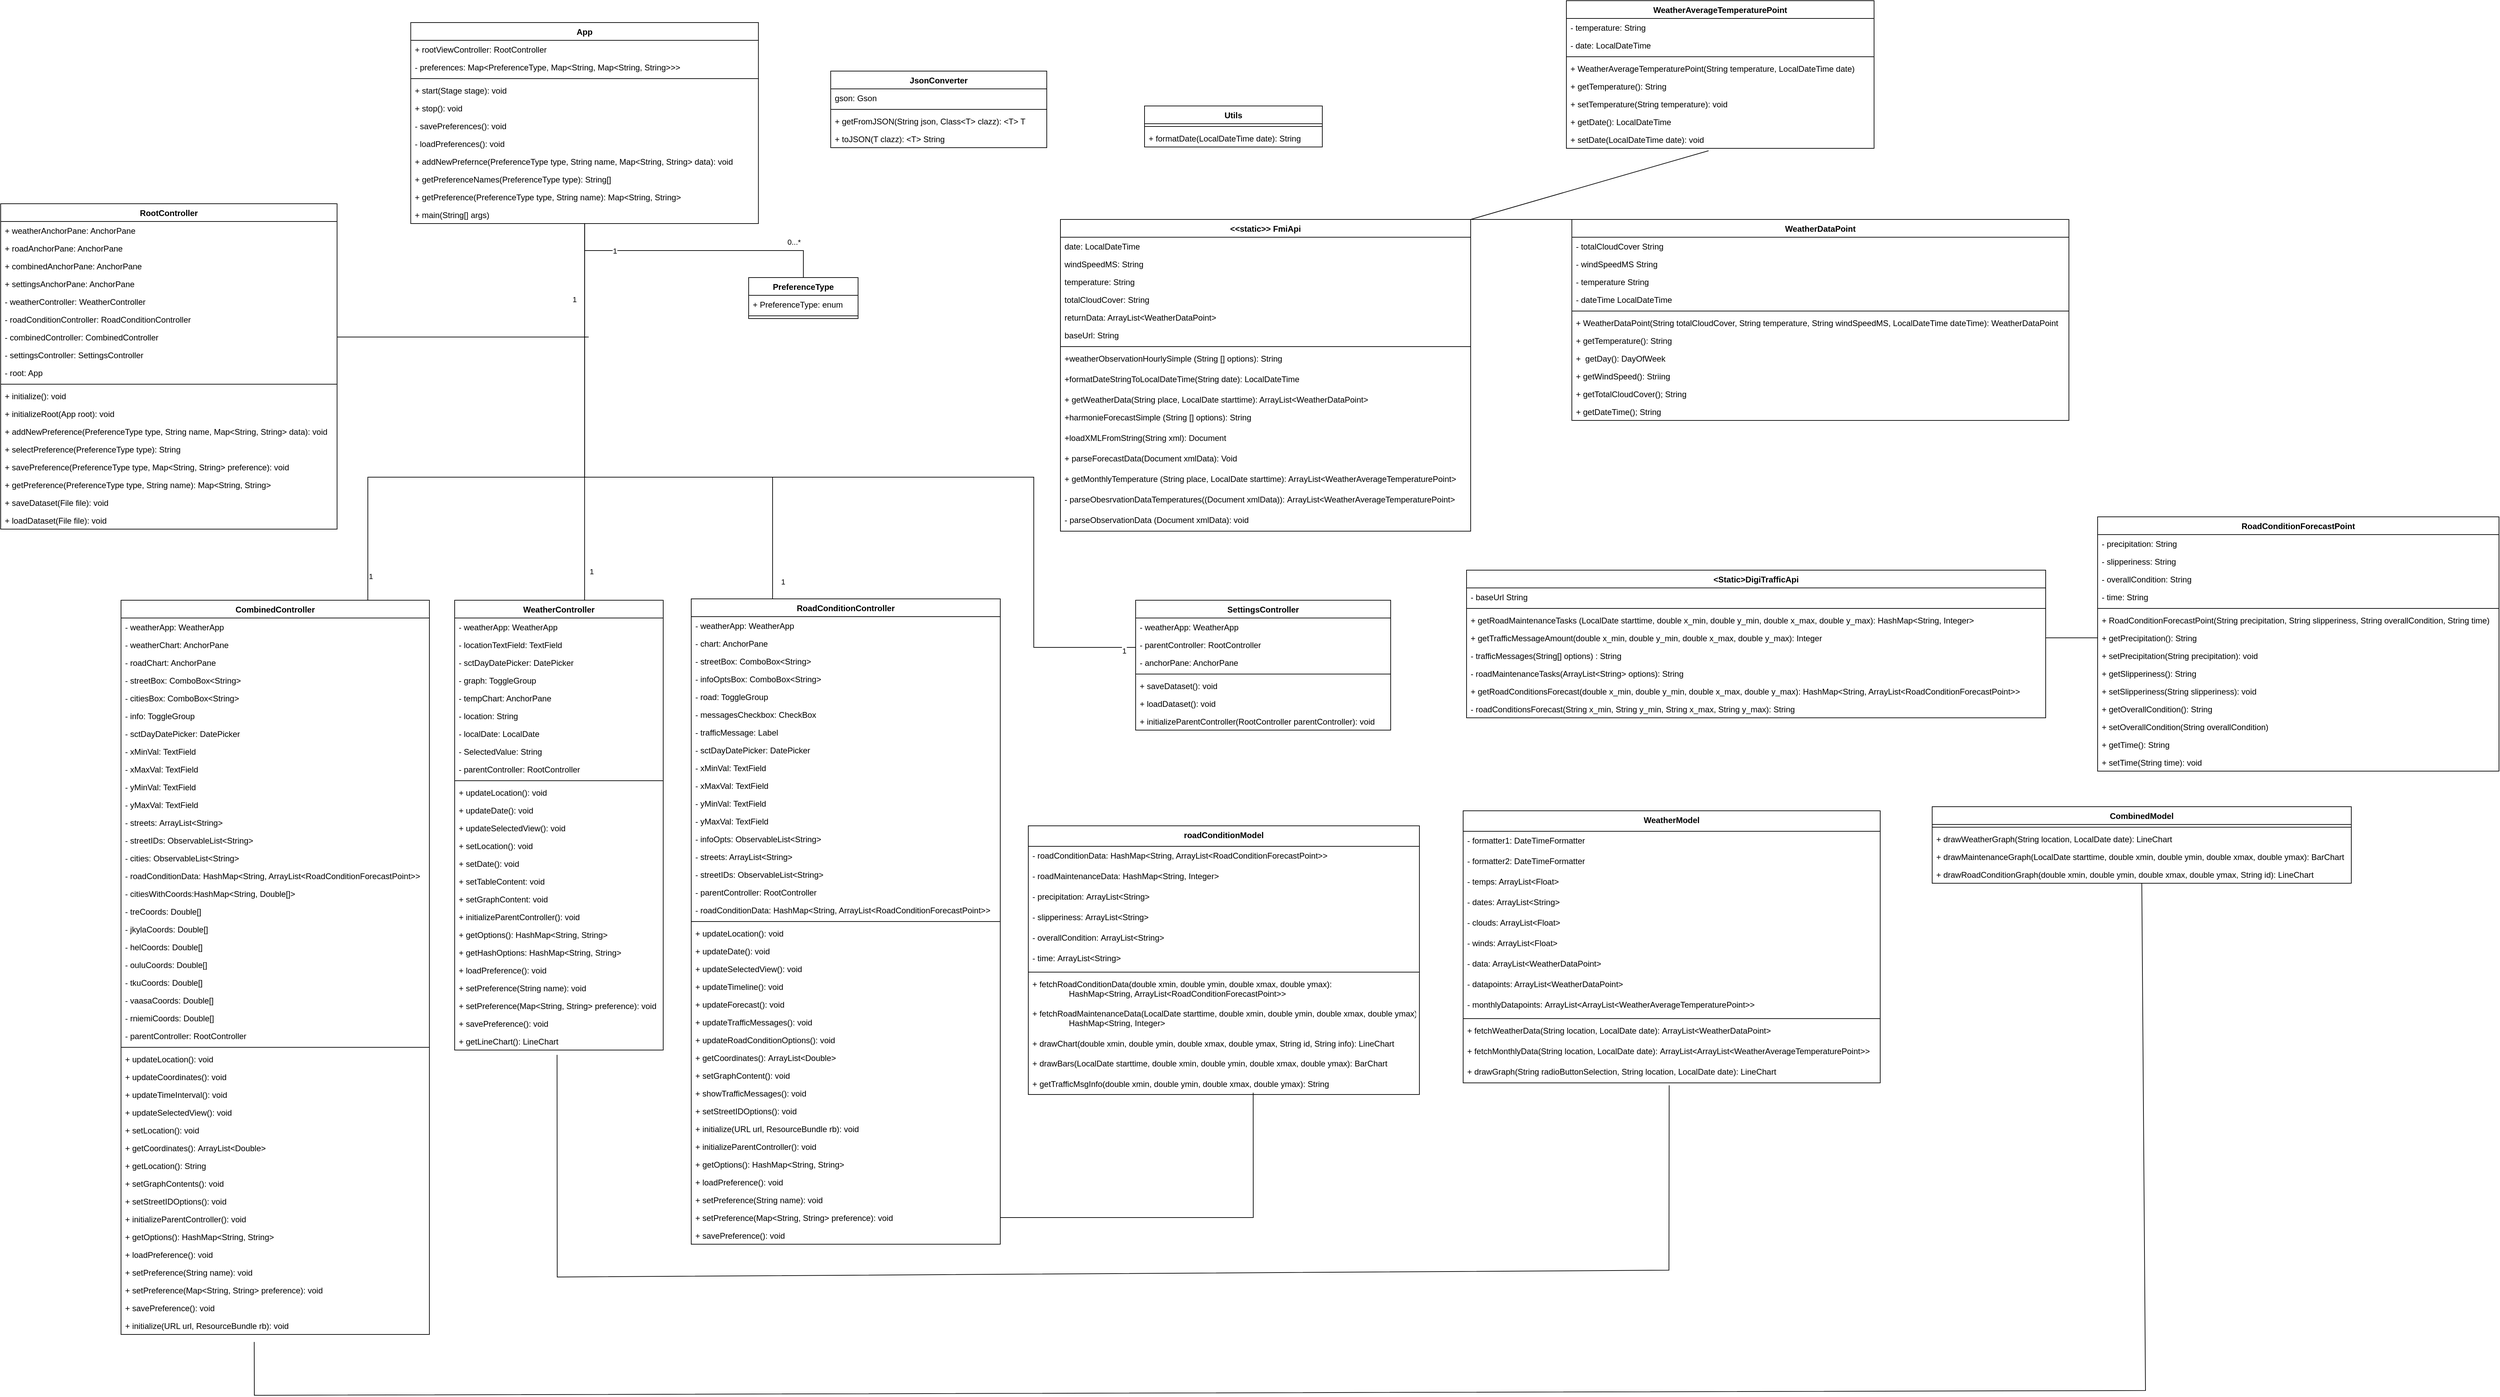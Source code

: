 <mxfile version="14.5.1" type="device"><diagram id="C5RBs43oDa-KdzZeNtuy" name="Page-1"><mxGraphModel dx="4707" dy="2867" grid="0" gridSize="10" guides="1" tooltips="1" connect="1" arrows="1" fold="1" page="0" pageScale="1" pageWidth="827" pageHeight="1169" math="0" shadow="0"><root><mxCell id="WIyWlLk6GJQsqaUBKTNV-0"/><mxCell id="WIyWlLk6GJQsqaUBKTNV-1" parent="WIyWlLk6GJQsqaUBKTNV-0"/><mxCell id="fw3Lzac-WkcI27JTwIoX-24" value="WeatherController" style="swimlane;fontStyle=1;align=center;verticalAlign=top;childLayout=stackLayout;horizontal=1;startSize=26;horizontalStack=0;resizeParent=1;resizeParentMax=0;resizeLast=0;collapsible=1;marginBottom=0;" parent="WIyWlLk6GJQsqaUBKTNV-1" vertex="1"><mxGeometry x="-120" y="360" width="305" height="658" as="geometry"/></mxCell><mxCell id="fw3Lzac-WkcI27JTwIoX-85" value="- weatherApp: WeatherApp" style="text;strokeColor=none;fillColor=none;align=left;verticalAlign=top;spacingLeft=4;spacingRight=4;overflow=hidden;rotatable=0;points=[[0,0.5],[1,0.5]];portConstraint=eastwest;" parent="fw3Lzac-WkcI27JTwIoX-24" vertex="1"><mxGeometry y="26" width="305" height="26" as="geometry"/></mxCell><mxCell id="fw3Lzac-WkcI27JTwIoX-25" value="- locationTextField: TextField" style="text;strokeColor=none;fillColor=none;align=left;verticalAlign=top;spacingLeft=4;spacingRight=4;overflow=hidden;rotatable=0;points=[[0,0.5],[1,0.5]];portConstraint=eastwest;" parent="fw3Lzac-WkcI27JTwIoX-24" vertex="1"><mxGeometry y="52" width="305" height="26" as="geometry"/></mxCell><mxCell id="fw3Lzac-WkcI27JTwIoX-65" value="- sctDayDatePicker: DatePicker" style="text;strokeColor=none;fillColor=none;align=left;verticalAlign=top;spacingLeft=4;spacingRight=4;overflow=hidden;rotatable=0;points=[[0,0.5],[1,0.5]];portConstraint=eastwest;" parent="fw3Lzac-WkcI27JTwIoX-24" vertex="1"><mxGeometry y="78" width="305" height="26" as="geometry"/></mxCell><mxCell id="iCA5vQrsNL5yHfXTiFPZ-7" value="- graph: ToggleGroup" style="text;strokeColor=none;fillColor=none;align=left;verticalAlign=top;spacingLeft=4;spacingRight=4;overflow=hidden;rotatable=0;points=[[0,0.5],[1,0.5]];portConstraint=eastwest;" parent="fw3Lzac-WkcI27JTwIoX-24" vertex="1"><mxGeometry y="104" width="305" height="26" as="geometry"/></mxCell><mxCell id="bsCbAB-1uPG--CszEV3R-63" value="- tempChart: AnchorPane" style="text;strokeColor=none;fillColor=none;align=left;verticalAlign=top;spacingLeft=4;spacingRight=4;overflow=hidden;rotatable=0;points=[[0,0.5],[1,0.5]];portConstraint=eastwest;" parent="fw3Lzac-WkcI27JTwIoX-24" vertex="1"><mxGeometry y="130" width="305" height="26" as="geometry"/></mxCell><mxCell id="bsCbAB-1uPG--CszEV3R-64" value="- location: String" style="text;strokeColor=none;fillColor=none;align=left;verticalAlign=top;spacingLeft=4;spacingRight=4;overflow=hidden;rotatable=0;points=[[0,0.5],[1,0.5]];portConstraint=eastwest;" parent="fw3Lzac-WkcI27JTwIoX-24" vertex="1"><mxGeometry y="156" width="305" height="26" as="geometry"/></mxCell><mxCell id="bsCbAB-1uPG--CszEV3R-41" value="- localDate: LocalDate" style="text;strokeColor=none;fillColor=none;align=left;verticalAlign=top;spacingLeft=4;spacingRight=4;overflow=hidden;rotatable=0;points=[[0,0.5],[1,0.5]];portConstraint=eastwest;" parent="fw3Lzac-WkcI27JTwIoX-24" vertex="1"><mxGeometry y="182" width="305" height="26" as="geometry"/></mxCell><mxCell id="bsCbAB-1uPG--CszEV3R-42" value="- SelectedValue: String" style="text;strokeColor=none;fillColor=none;align=left;verticalAlign=top;spacingLeft=4;spacingRight=4;overflow=hidden;rotatable=0;points=[[0,0.5],[1,0.5]];portConstraint=eastwest;" parent="fw3Lzac-WkcI27JTwIoX-24" vertex="1"><mxGeometry y="208" width="305" height="26" as="geometry"/></mxCell><mxCell id="GPFYp9_3DzvwfZeERH6H-82" value="- parentController: RootController" style="text;strokeColor=none;fillColor=none;align=left;verticalAlign=top;spacingLeft=4;spacingRight=4;overflow=hidden;rotatable=0;points=[[0,0.5],[1,0.5]];portConstraint=eastwest;" vertex="1" parent="fw3Lzac-WkcI27JTwIoX-24"><mxGeometry y="234" width="305" height="26" as="geometry"/></mxCell><mxCell id="fw3Lzac-WkcI27JTwIoX-26" value="" style="line;strokeWidth=1;fillColor=none;align=left;verticalAlign=middle;spacingTop=-1;spacingLeft=3;spacingRight=3;rotatable=0;labelPosition=right;points=[];portConstraint=eastwest;" parent="fw3Lzac-WkcI27JTwIoX-24" vertex="1"><mxGeometry y="260" width="305" height="8" as="geometry"/></mxCell><mxCell id="acfEewAxkiIHNhKGDa3A-30" value="+ updateLocation(): void" style="text;strokeColor=none;fillColor=none;align=left;verticalAlign=top;spacingLeft=4;spacingRight=4;overflow=hidden;rotatable=0;points=[[0,0.5],[1,0.5]];portConstraint=eastwest;" parent="fw3Lzac-WkcI27JTwIoX-24" vertex="1"><mxGeometry y="268" width="305" height="26" as="geometry"/></mxCell><mxCell id="acfEewAxkiIHNhKGDa3A-31" value="+ updateDate(): void" style="text;strokeColor=none;fillColor=none;align=left;verticalAlign=top;spacingLeft=4;spacingRight=4;overflow=hidden;rotatable=0;points=[[0,0.5],[1,0.5]];portConstraint=eastwest;" parent="fw3Lzac-WkcI27JTwIoX-24" vertex="1"><mxGeometry y="294" width="305" height="26" as="geometry"/></mxCell><mxCell id="acfEewAxkiIHNhKGDa3A-32" value="+ updateSelectedView(): void" style="text;strokeColor=none;fillColor=none;align=left;verticalAlign=top;spacingLeft=4;spacingRight=4;overflow=hidden;rotatable=0;points=[[0,0.5],[1,0.5]];portConstraint=eastwest;" parent="fw3Lzac-WkcI27JTwIoX-24" vertex="1"><mxGeometry y="320" width="305" height="26" as="geometry"/></mxCell><mxCell id="fw3Lzac-WkcI27JTwIoX-62" value="+ setLocation(): void" style="text;strokeColor=none;fillColor=none;align=left;verticalAlign=top;spacingLeft=4;spacingRight=4;overflow=hidden;rotatable=0;points=[[0,0.5],[1,0.5]];portConstraint=eastwest;" parent="fw3Lzac-WkcI27JTwIoX-24" vertex="1"><mxGeometry y="346" width="305" height="26" as="geometry"/></mxCell><mxCell id="fw3Lzac-WkcI27JTwIoX-69" value="+ setDate(): void" style="text;strokeColor=none;fillColor=none;align=left;verticalAlign=top;spacingLeft=4;spacingRight=4;overflow=hidden;rotatable=0;points=[[0,0.5],[1,0.5]];portConstraint=eastwest;" parent="fw3Lzac-WkcI27JTwIoX-24" vertex="1"><mxGeometry y="372" width="305" height="26" as="geometry"/></mxCell><mxCell id="iCA5vQrsNL5yHfXTiFPZ-8" value="+ setTableContent: void" style="text;strokeColor=none;fillColor=none;align=left;verticalAlign=top;spacingLeft=4;spacingRight=4;overflow=hidden;rotatable=0;points=[[0,0.5],[1,0.5]];portConstraint=eastwest;" parent="fw3Lzac-WkcI27JTwIoX-24" vertex="1"><mxGeometry y="398" width="305" height="26" as="geometry"/></mxCell><mxCell id="iCA5vQrsNL5yHfXTiFPZ-9" value="+ setGraphContent: void" style="text;strokeColor=none;fillColor=none;align=left;verticalAlign=top;spacingLeft=4;spacingRight=4;overflow=hidden;rotatable=0;points=[[0,0.5],[1,0.5]];portConstraint=eastwest;" parent="fw3Lzac-WkcI27JTwIoX-24" vertex="1"><mxGeometry y="424" width="305" height="26" as="geometry"/></mxCell><mxCell id="GPFYp9_3DzvwfZeERH6H-84" value="+ initializeParentController(): void" style="text;strokeColor=none;fillColor=none;align=left;verticalAlign=top;spacingLeft=4;spacingRight=4;overflow=hidden;rotatable=0;points=[[0,0.5],[1,0.5]];portConstraint=eastwest;" vertex="1" parent="fw3Lzac-WkcI27JTwIoX-24"><mxGeometry y="450" width="305" height="26" as="geometry"/></mxCell><mxCell id="GPFYp9_3DzvwfZeERH6H-85" value="+ getOptions(): HashMap&lt;String, String&gt;" style="text;strokeColor=none;fillColor=none;align=left;verticalAlign=top;spacingLeft=4;spacingRight=4;overflow=hidden;rotatable=0;points=[[0,0.5],[1,0.5]];portConstraint=eastwest;" vertex="1" parent="fw3Lzac-WkcI27JTwIoX-24"><mxGeometry y="476" width="305" height="26" as="geometry"/></mxCell><mxCell id="GPFYp9_3DzvwfZeERH6H-89" value="+ getHashOptions: HashMap&lt;String, String&gt;" style="text;strokeColor=none;fillColor=none;align=left;verticalAlign=top;spacingLeft=4;spacingRight=4;overflow=hidden;rotatable=0;points=[[0,0.5],[1,0.5]];portConstraint=eastwest;" vertex="1" parent="fw3Lzac-WkcI27JTwIoX-24"><mxGeometry y="502" width="305" height="26" as="geometry"/></mxCell><mxCell id="GPFYp9_3DzvwfZeERH6H-86" value="+ loadPreference(): void" style="text;strokeColor=none;fillColor=none;align=left;verticalAlign=top;spacingLeft=4;spacingRight=4;overflow=hidden;rotatable=0;points=[[0,0.5],[1,0.5]];portConstraint=eastwest;" vertex="1" parent="fw3Lzac-WkcI27JTwIoX-24"><mxGeometry y="528" width="305" height="26" as="geometry"/></mxCell><mxCell id="GPFYp9_3DzvwfZeERH6H-87" value="+ setPreference(String name): void" style="text;strokeColor=none;fillColor=none;align=left;verticalAlign=top;spacingLeft=4;spacingRight=4;overflow=hidden;rotatable=0;points=[[0,0.5],[1,0.5]];portConstraint=eastwest;" vertex="1" parent="fw3Lzac-WkcI27JTwIoX-24"><mxGeometry y="554" width="305" height="26" as="geometry"/></mxCell><mxCell id="GPFYp9_3DzvwfZeERH6H-88" value="+ setPreference(Map&lt;String, String&gt; preference): void" style="text;strokeColor=none;fillColor=none;align=left;verticalAlign=top;spacingLeft=4;spacingRight=4;overflow=hidden;rotatable=0;points=[[0,0.5],[1,0.5]];portConstraint=eastwest;" vertex="1" parent="fw3Lzac-WkcI27JTwIoX-24"><mxGeometry y="580" width="305" height="26" as="geometry"/></mxCell><mxCell id="GPFYp9_3DzvwfZeERH6H-90" value="+ savePreference(): void" style="text;strokeColor=none;fillColor=none;align=left;verticalAlign=top;spacingLeft=4;spacingRight=4;overflow=hidden;rotatable=0;points=[[0,0.5],[1,0.5]];portConstraint=eastwest;" vertex="1" parent="fw3Lzac-WkcI27JTwIoX-24"><mxGeometry y="606" width="305" height="26" as="geometry"/></mxCell><mxCell id="acfEewAxkiIHNhKGDa3A-19" value="+ getLineChart(): LineChart" style="text;strokeColor=none;fillColor=none;align=left;verticalAlign=top;spacingLeft=4;spacingRight=4;overflow=hidden;rotatable=0;points=[[0,0.5],[1,0.5]];portConstraint=eastwest;" parent="fw3Lzac-WkcI27JTwIoX-24" vertex="1"><mxGeometry y="632" width="305" height="26" as="geometry"/></mxCell><mxCell id="fw3Lzac-WkcI27JTwIoX-28" value="RoadConditionController" style="swimlane;fontStyle=1;align=center;verticalAlign=top;childLayout=stackLayout;horizontal=1;startSize=26;horizontalStack=0;resizeParent=1;resizeParentMax=0;resizeLast=0;collapsible=1;marginBottom=0;" parent="WIyWlLk6GJQsqaUBKTNV-1" vertex="1"><mxGeometry x="226" y="358" width="452" height="944" as="geometry"/></mxCell><mxCell id="fw3Lzac-WkcI27JTwIoX-86" value="- weatherApp: WeatherApp" style="text;strokeColor=none;fillColor=none;align=left;verticalAlign=top;spacingLeft=4;spacingRight=4;overflow=hidden;rotatable=0;points=[[0,0.5],[1,0.5]];portConstraint=eastwest;" parent="fw3Lzac-WkcI27JTwIoX-28" vertex="1"><mxGeometry y="26" width="452" height="26" as="geometry"/></mxCell><mxCell id="fw3Lzac-WkcI27JTwIoX-29" value="- chart: AnchorPane" style="text;strokeColor=none;fillColor=none;align=left;verticalAlign=top;spacingLeft=4;spacingRight=4;overflow=hidden;rotatable=0;points=[[0,0.5],[1,0.5]];portConstraint=eastwest;" parent="fw3Lzac-WkcI27JTwIoX-28" vertex="1"><mxGeometry y="52" width="452" height="26" as="geometry"/></mxCell><mxCell id="fw3Lzac-WkcI27JTwIoX-67" value="- streetBox: ComboBox&lt;String&gt; " style="text;strokeColor=none;fillColor=none;align=left;verticalAlign=top;spacingLeft=4;spacingRight=4;overflow=hidden;rotatable=0;points=[[0,0.5],[1,0.5]];portConstraint=eastwest;" parent="fw3Lzac-WkcI27JTwIoX-28" vertex="1"><mxGeometry y="78" width="452" height="26" as="geometry"/></mxCell><mxCell id="fw3Lzac-WkcI27JTwIoX-81" value="- infoOptsBox: ComboBox&lt;String&gt; " style="text;strokeColor=none;fillColor=none;align=left;verticalAlign=top;spacingLeft=4;spacingRight=4;overflow=hidden;rotatable=0;points=[[0,0.5],[1,0.5]];portConstraint=eastwest;" parent="fw3Lzac-WkcI27JTwIoX-28" vertex="1"><mxGeometry y="104" width="452" height="26" as="geometry"/></mxCell><mxCell id="fw3Lzac-WkcI27JTwIoX-82" value="- road: ToggleGroup" style="text;strokeColor=none;fillColor=none;align=left;verticalAlign=top;spacingLeft=4;spacingRight=4;overflow=hidden;rotatable=0;points=[[0,0.5],[1,0.5]];portConstraint=eastwest;" parent="fw3Lzac-WkcI27JTwIoX-28" vertex="1"><mxGeometry y="130" width="452" height="26" as="geometry"/></mxCell><mxCell id="fw3Lzac-WkcI27JTwIoX-83" value="- messagesCheckbox: CheckBox" style="text;strokeColor=none;fillColor=none;align=left;verticalAlign=top;spacingLeft=4;spacingRight=4;overflow=hidden;rotatable=0;points=[[0,0.5],[1,0.5]];portConstraint=eastwest;" parent="fw3Lzac-WkcI27JTwIoX-28" vertex="1"><mxGeometry y="156" width="452" height="26" as="geometry"/></mxCell><mxCell id="iCA5vQrsNL5yHfXTiFPZ-11" value="- trafficMessage: Label" style="text;strokeColor=none;fillColor=none;align=left;verticalAlign=top;spacingLeft=4;spacingRight=4;overflow=hidden;rotatable=0;points=[[0,0.5],[1,0.5]];portConstraint=eastwest;" parent="fw3Lzac-WkcI27JTwIoX-28" vertex="1"><mxGeometry y="182" width="452" height="26" as="geometry"/></mxCell><mxCell id="iCA5vQrsNL5yHfXTiFPZ-12" value="- sctDayDatePicker: DatePicker" style="text;strokeColor=none;fillColor=none;align=left;verticalAlign=top;spacingLeft=4;spacingRight=4;overflow=hidden;rotatable=0;points=[[0,0.5],[1,0.5]];portConstraint=eastwest;" parent="fw3Lzac-WkcI27JTwIoX-28" vertex="1"><mxGeometry y="208" width="452" height="26" as="geometry"/></mxCell><mxCell id="iCA5vQrsNL5yHfXTiFPZ-14" value="- xMinVal: TextField" style="text;strokeColor=none;fillColor=none;align=left;verticalAlign=top;spacingLeft=4;spacingRight=4;overflow=hidden;rotatable=0;points=[[0,0.5],[1,0.5]];portConstraint=eastwest;" parent="fw3Lzac-WkcI27JTwIoX-28" vertex="1"><mxGeometry y="234" width="452" height="26" as="geometry"/></mxCell><mxCell id="iCA5vQrsNL5yHfXTiFPZ-15" value="- xMaxVal: TextField" style="text;strokeColor=none;fillColor=none;align=left;verticalAlign=top;spacingLeft=4;spacingRight=4;overflow=hidden;rotatable=0;points=[[0,0.5],[1,0.5]];portConstraint=eastwest;" parent="fw3Lzac-WkcI27JTwIoX-28" vertex="1"><mxGeometry y="260" width="452" height="26" as="geometry"/></mxCell><mxCell id="iCA5vQrsNL5yHfXTiFPZ-13" value="- yMinVal: TextField" style="text;strokeColor=none;fillColor=none;align=left;verticalAlign=top;spacingLeft=4;spacingRight=4;overflow=hidden;rotatable=0;points=[[0,0.5],[1,0.5]];portConstraint=eastwest;" parent="fw3Lzac-WkcI27JTwIoX-28" vertex="1"><mxGeometry y="286" width="452" height="26" as="geometry"/></mxCell><mxCell id="iCA5vQrsNL5yHfXTiFPZ-16" value="- yMaxVal: TextField" style="text;strokeColor=none;fillColor=none;align=left;verticalAlign=top;spacingLeft=4;spacingRight=4;overflow=hidden;rotatable=0;points=[[0,0.5],[1,0.5]];portConstraint=eastwest;" parent="fw3Lzac-WkcI27JTwIoX-28" vertex="1"><mxGeometry y="312" width="452" height="26" as="geometry"/></mxCell><mxCell id="iCA5vQrsNL5yHfXTiFPZ-17" value="- infoOpts: ObservableList&lt;String&gt;" style="text;strokeColor=none;fillColor=none;align=left;verticalAlign=top;spacingLeft=4;spacingRight=4;overflow=hidden;rotatable=0;points=[[0,0.5],[1,0.5]];portConstraint=eastwest;" parent="fw3Lzac-WkcI27JTwIoX-28" vertex="1"><mxGeometry y="338" width="452" height="26" as="geometry"/></mxCell><mxCell id="iCA5vQrsNL5yHfXTiFPZ-18" value="- streets: ArrayList&lt;String&gt;" style="text;strokeColor=none;fillColor=none;align=left;verticalAlign=top;spacingLeft=4;spacingRight=4;overflow=hidden;rotatable=0;points=[[0,0.5],[1,0.5]];portConstraint=eastwest;" parent="fw3Lzac-WkcI27JTwIoX-28" vertex="1"><mxGeometry y="364" width="452" height="26" as="geometry"/></mxCell><mxCell id="iCA5vQrsNL5yHfXTiFPZ-19" value="- streetIDs: ObservableList&lt;String&gt;" style="text;strokeColor=none;fillColor=none;align=left;verticalAlign=top;spacingLeft=4;spacingRight=4;overflow=hidden;rotatable=0;points=[[0,0.5],[1,0.5]];portConstraint=eastwest;" parent="fw3Lzac-WkcI27JTwIoX-28" vertex="1"><mxGeometry y="390" width="452" height="26" as="geometry"/></mxCell><mxCell id="iCA5vQrsNL5yHfXTiFPZ-20" value="- parentController: RootController" style="text;strokeColor=none;fillColor=none;align=left;verticalAlign=top;spacingLeft=4;spacingRight=4;overflow=hidden;rotatable=0;points=[[0,0.5],[1,0.5]];portConstraint=eastwest;" parent="fw3Lzac-WkcI27JTwIoX-28" vertex="1"><mxGeometry y="416" width="452" height="26" as="geometry"/></mxCell><mxCell id="iCA5vQrsNL5yHfXTiFPZ-21" value="- roadConditionData: HashMap&lt;String, ArrayList&lt;RoadConditionForecastPoint&gt;&gt;" style="text;strokeColor=none;fillColor=none;align=left;verticalAlign=top;spacingLeft=4;spacingRight=4;overflow=hidden;rotatable=0;points=[[0,0.5],[1,0.5]];portConstraint=eastwest;" parent="fw3Lzac-WkcI27JTwIoX-28" vertex="1"><mxGeometry y="442" width="452" height="26" as="geometry"/></mxCell><mxCell id="fw3Lzac-WkcI27JTwIoX-30" value="" style="line;strokeWidth=1;fillColor=none;align=left;verticalAlign=middle;spacingTop=-1;spacingLeft=3;spacingRight=3;rotatable=0;labelPosition=right;points=[];portConstraint=eastwest;" parent="fw3Lzac-WkcI27JTwIoX-28" vertex="1"><mxGeometry y="468" width="452" height="8" as="geometry"/></mxCell><mxCell id="acfEewAxkiIHNhKGDa3A-33" value="+ updateLocation(): void" style="text;strokeColor=none;fillColor=none;align=left;verticalAlign=top;spacingLeft=4;spacingRight=4;overflow=hidden;rotatable=0;points=[[0,0.5],[1,0.5]];portConstraint=eastwest;" parent="fw3Lzac-WkcI27JTwIoX-28" vertex="1"><mxGeometry y="476" width="452" height="26" as="geometry"/></mxCell><mxCell id="acfEewAxkiIHNhKGDa3A-34" value="+ updateDate(): void" style="text;strokeColor=none;fillColor=none;align=left;verticalAlign=top;spacingLeft=4;spacingRight=4;overflow=hidden;rotatable=0;points=[[0,0.5],[1,0.5]];portConstraint=eastwest;" parent="fw3Lzac-WkcI27JTwIoX-28" vertex="1"><mxGeometry y="502" width="452" height="26" as="geometry"/></mxCell><mxCell id="acfEewAxkiIHNhKGDa3A-35" value="+ updateSelectedView(): void" style="text;strokeColor=none;fillColor=none;align=left;verticalAlign=top;spacingLeft=4;spacingRight=4;overflow=hidden;rotatable=0;points=[[0,0.5],[1,0.5]];portConstraint=eastwest;" parent="fw3Lzac-WkcI27JTwIoX-28" vertex="1"><mxGeometry y="528" width="452" height="26" as="geometry"/></mxCell><mxCell id="acfEewAxkiIHNhKGDa3A-36" value="+ updateTimeline(): void" style="text;strokeColor=none;fillColor=none;align=left;verticalAlign=top;spacingLeft=4;spacingRight=4;overflow=hidden;rotatable=0;points=[[0,0.5],[1,0.5]];portConstraint=eastwest;" parent="fw3Lzac-WkcI27JTwIoX-28" vertex="1"><mxGeometry y="554" width="452" height="26" as="geometry"/></mxCell><mxCell id="acfEewAxkiIHNhKGDa3A-37" value="+ updateForecast(): void" style="text;strokeColor=none;fillColor=none;align=left;verticalAlign=top;spacingLeft=4;spacingRight=4;overflow=hidden;rotatable=0;points=[[0,0.5],[1,0.5]];portConstraint=eastwest;" parent="fw3Lzac-WkcI27JTwIoX-28" vertex="1"><mxGeometry y="580" width="452" height="26" as="geometry"/></mxCell><mxCell id="acfEewAxkiIHNhKGDa3A-38" value="+ updateTrafficMessages(): void" style="text;strokeColor=none;fillColor=none;align=left;verticalAlign=top;spacingLeft=4;spacingRight=4;overflow=hidden;rotatable=0;points=[[0,0.5],[1,0.5]];portConstraint=eastwest;" parent="fw3Lzac-WkcI27JTwIoX-28" vertex="1"><mxGeometry y="606" width="452" height="26" as="geometry"/></mxCell><mxCell id="acfEewAxkiIHNhKGDa3A-39" value="+ updateRoadConditionOptions(): void" style="text;strokeColor=none;fillColor=none;align=left;verticalAlign=top;spacingLeft=4;spacingRight=4;overflow=hidden;rotatable=0;points=[[0,0.5],[1,0.5]];portConstraint=eastwest;" parent="fw3Lzac-WkcI27JTwIoX-28" vertex="1"><mxGeometry y="632" width="452" height="26" as="geometry"/></mxCell><mxCell id="fw3Lzac-WkcI27JTwIoX-72" value="+ getCoordinates(): ArrayList&lt;Double&gt;" style="text;strokeColor=none;fillColor=none;align=left;verticalAlign=top;spacingLeft=4;spacingRight=4;overflow=hidden;rotatable=0;points=[[0,0.5],[1,0.5]];portConstraint=eastwest;" parent="fw3Lzac-WkcI27JTwIoX-28" vertex="1"><mxGeometry y="658" width="452" height="26" as="geometry"/></mxCell><mxCell id="fw3Lzac-WkcI27JTwIoX-74" value="+ setGraphContent(): void" style="text;strokeColor=none;fillColor=none;align=left;verticalAlign=top;spacingLeft=4;spacingRight=4;overflow=hidden;rotatable=0;points=[[0,0.5],[1,0.5]];portConstraint=eastwest;" parent="fw3Lzac-WkcI27JTwIoX-28" vertex="1"><mxGeometry y="684" width="452" height="26" as="geometry"/></mxCell><mxCell id="iCA5vQrsNL5yHfXTiFPZ-22" value="+ showTrafficMessages(): void" style="text;strokeColor=none;fillColor=none;align=left;verticalAlign=top;spacingLeft=4;spacingRight=4;overflow=hidden;rotatable=0;points=[[0,0.5],[1,0.5]];portConstraint=eastwest;" parent="fw3Lzac-WkcI27JTwIoX-28" vertex="1"><mxGeometry y="710" width="452" height="26" as="geometry"/></mxCell><mxCell id="iCA5vQrsNL5yHfXTiFPZ-23" value="+ setStreetIDOptions(): void" style="text;strokeColor=none;fillColor=none;align=left;verticalAlign=top;spacingLeft=4;spacingRight=4;overflow=hidden;rotatable=0;points=[[0,0.5],[1,0.5]];portConstraint=eastwest;" parent="fw3Lzac-WkcI27JTwIoX-28" vertex="1"><mxGeometry y="736" width="452" height="26" as="geometry"/></mxCell><mxCell id="GPFYp9_3DzvwfZeERH6H-47" value="+ initialize(URL url, ResourceBundle rb): void" style="text;strokeColor=none;fillColor=none;align=left;verticalAlign=top;spacingLeft=4;spacingRight=4;overflow=hidden;rotatable=0;points=[[0,0.5],[1,0.5]];portConstraint=eastwest;" vertex="1" parent="fw3Lzac-WkcI27JTwIoX-28"><mxGeometry y="762" width="452" height="26" as="geometry"/></mxCell><mxCell id="GPFYp9_3DzvwfZeERH6H-48" value="+ initializeParentController(): void" style="text;strokeColor=none;fillColor=none;align=left;verticalAlign=top;spacingLeft=4;spacingRight=4;overflow=hidden;rotatable=0;points=[[0,0.5],[1,0.5]];portConstraint=eastwest;" vertex="1" parent="fw3Lzac-WkcI27JTwIoX-28"><mxGeometry y="788" width="452" height="26" as="geometry"/></mxCell><mxCell id="GPFYp9_3DzvwfZeERH6H-49" value="+ getOptions(): HashMap&lt;String, String&gt;" style="text;strokeColor=none;fillColor=none;align=left;verticalAlign=top;spacingLeft=4;spacingRight=4;overflow=hidden;rotatable=0;points=[[0,0.5],[1,0.5]];portConstraint=eastwest;" vertex="1" parent="fw3Lzac-WkcI27JTwIoX-28"><mxGeometry y="814" width="452" height="26" as="geometry"/></mxCell><mxCell id="GPFYp9_3DzvwfZeERH6H-50" value="+ loadPreference(): void" style="text;strokeColor=none;fillColor=none;align=left;verticalAlign=top;spacingLeft=4;spacingRight=4;overflow=hidden;rotatable=0;points=[[0,0.5],[1,0.5]];portConstraint=eastwest;" vertex="1" parent="fw3Lzac-WkcI27JTwIoX-28"><mxGeometry y="840" width="452" height="26" as="geometry"/></mxCell><mxCell id="GPFYp9_3DzvwfZeERH6H-51" value="+ setPreference(String name): void" style="text;strokeColor=none;fillColor=none;align=left;verticalAlign=top;spacingLeft=4;spacingRight=4;overflow=hidden;rotatable=0;points=[[0,0.5],[1,0.5]];portConstraint=eastwest;" vertex="1" parent="fw3Lzac-WkcI27JTwIoX-28"><mxGeometry y="866" width="452" height="26" as="geometry"/></mxCell><mxCell id="GPFYp9_3DzvwfZeERH6H-52" value="+ setPreference(Map&lt;String, String&gt; preference): void" style="text;strokeColor=none;fillColor=none;align=left;verticalAlign=top;spacingLeft=4;spacingRight=4;overflow=hidden;rotatable=0;points=[[0,0.5],[1,0.5]];portConstraint=eastwest;" vertex="1" parent="fw3Lzac-WkcI27JTwIoX-28"><mxGeometry y="892" width="452" height="26" as="geometry"/></mxCell><mxCell id="acfEewAxkiIHNhKGDa3A-20" value="+ savePreference(): void" style="text;strokeColor=none;fillColor=none;align=left;verticalAlign=top;spacingLeft=4;spacingRight=4;overflow=hidden;rotatable=0;points=[[0,0.5],[1,0.5]];portConstraint=eastwest;" parent="fw3Lzac-WkcI27JTwIoX-28" vertex="1"><mxGeometry y="918" width="452" height="26" as="geometry"/></mxCell><mxCell id="acfEewAxkiIHNhKGDa3A-4" style="edgeStyle=orthogonalEdgeStyle;rounded=0;orthogonalLoop=1;jettySize=auto;html=1;endArrow=none;endFill=0;" parent="WIyWlLk6GJQsqaUBKTNV-1" source="fw3Lzac-WkcI27JTwIoX-34" target="fw3Lzac-WkcI27JTwIoX-28" edge="1"><mxGeometry relative="1" as="geometry"><Array as="points"><mxPoint x="70" y="180"/><mxPoint x="345" y="180"/></Array></mxGeometry></mxCell><mxCell id="acfEewAxkiIHNhKGDa3A-45" value="1" style="edgeLabel;html=1;align=center;verticalAlign=middle;resizable=0;points=[];" parent="acfEewAxkiIHNhKGDa3A-4" vertex="1" connectable="0"><mxGeometry x="0.926" y="2" relative="1" as="geometry"><mxPoint x="13" y="5" as="offset"/></mxGeometry></mxCell><mxCell id="acfEewAxkiIHNhKGDa3A-5" style="edgeStyle=orthogonalEdgeStyle;rounded=0;orthogonalLoop=1;jettySize=auto;html=1;endArrow=none;endFill=0;" parent="WIyWlLk6GJQsqaUBKTNV-1" source="fw3Lzac-WkcI27JTwIoX-34" target="fw3Lzac-WkcI27JTwIoX-24" edge="1"><mxGeometry relative="1" as="geometry"><Array as="points"><mxPoint x="70" y="220"/><mxPoint x="70" y="220"/></Array></mxGeometry></mxCell><mxCell id="acfEewAxkiIHNhKGDa3A-44" value="1" style="edgeLabel;html=1;align=center;verticalAlign=middle;resizable=0;points=[];" parent="acfEewAxkiIHNhKGDa3A-5" vertex="1" connectable="0"><mxGeometry x="0.827" y="1" relative="1" as="geometry"><mxPoint x="9" y="5" as="offset"/></mxGeometry></mxCell><mxCell id="acfEewAxkiIHNhKGDa3A-6" style="edgeStyle=orthogonalEdgeStyle;rounded=0;orthogonalLoop=1;jettySize=auto;html=1;endArrow=none;endFill=0;" parent="WIyWlLk6GJQsqaUBKTNV-1" source="fw3Lzac-WkcI27JTwIoX-34" target="fw3Lzac-WkcI27JTwIoX-39" edge="1"><mxGeometry relative="1" as="geometry"><Array as="points"><mxPoint x="70" y="180"/><mxPoint x="-247" y="180"/></Array></mxGeometry></mxCell><mxCell id="acfEewAxkiIHNhKGDa3A-43" value="1" style="edgeLabel;html=1;align=center;verticalAlign=middle;resizable=0;points=[];" parent="acfEewAxkiIHNhKGDa3A-6" vertex="1" connectable="0"><mxGeometry x="0.919" y="4" relative="1" as="geometry"><mxPoint as="offset"/></mxGeometry></mxCell><mxCell id="fw3Lzac-WkcI27JTwIoX-34" value="App" style="swimlane;fontStyle=1;align=center;verticalAlign=top;childLayout=stackLayout;horizontal=1;startSize=26;horizontalStack=0;resizeParent=1;resizeParentMax=0;resizeLast=0;collapsible=1;marginBottom=0;" parent="WIyWlLk6GJQsqaUBKTNV-1" vertex="1"><mxGeometry x="-184.25" y="-485" width="508.5" height="294" as="geometry"/></mxCell><mxCell id="fw3Lzac-WkcI27JTwIoX-35" value="+ rootViewController: RootController" style="text;strokeColor=none;fillColor=none;align=left;verticalAlign=top;spacingLeft=4;spacingRight=4;overflow=hidden;rotatable=0;points=[[0,0.5],[1,0.5]];portConstraint=eastwest;" parent="fw3Lzac-WkcI27JTwIoX-34" vertex="1"><mxGeometry y="26" width="508.5" height="26" as="geometry"/></mxCell><mxCell id="GPFYp9_3DzvwfZeERH6H-6" value="- preferences: Map&lt;PreferenceType, Map&lt;String, Map&lt;String, String&gt;&gt;&gt;" style="text;strokeColor=none;fillColor=none;align=left;verticalAlign=top;spacingLeft=4;spacingRight=4;overflow=hidden;rotatable=0;points=[[0,0.5],[1,0.5]];portConstraint=eastwest;" vertex="1" parent="fw3Lzac-WkcI27JTwIoX-34"><mxGeometry y="52" width="508.5" height="26" as="geometry"/></mxCell><mxCell id="fw3Lzac-WkcI27JTwIoX-36" value="" style="line;strokeWidth=1;fillColor=none;align=left;verticalAlign=middle;spacingTop=-1;spacingLeft=3;spacingRight=3;rotatable=0;labelPosition=right;points=[];portConstraint=eastwest;" parent="fw3Lzac-WkcI27JTwIoX-34" vertex="1"><mxGeometry y="78" width="508.5" height="8" as="geometry"/></mxCell><mxCell id="fw3Lzac-WkcI27JTwIoX-37" value="+ start(Stage stage): void" style="text;strokeColor=none;fillColor=none;align=left;verticalAlign=top;spacingLeft=4;spacingRight=4;overflow=hidden;rotatable=0;points=[[0,0.5],[1,0.5]];portConstraint=eastwest;" parent="fw3Lzac-WkcI27JTwIoX-34" vertex="1"><mxGeometry y="86" width="508.5" height="26" as="geometry"/></mxCell><mxCell id="GPFYp9_3DzvwfZeERH6H-8" value="+ stop(): void" style="text;strokeColor=none;fillColor=none;align=left;verticalAlign=top;spacingLeft=4;spacingRight=4;overflow=hidden;rotatable=0;points=[[0,0.5],[1,0.5]];portConstraint=eastwest;" vertex="1" parent="fw3Lzac-WkcI27JTwIoX-34"><mxGeometry y="112" width="508.5" height="26" as="geometry"/></mxCell><mxCell id="GPFYp9_3DzvwfZeERH6H-7" value="- savePreferences(): void" style="text;strokeColor=none;fillColor=none;align=left;verticalAlign=top;spacingLeft=4;spacingRight=4;overflow=hidden;rotatable=0;points=[[0,0.5],[1,0.5]];portConstraint=eastwest;" vertex="1" parent="fw3Lzac-WkcI27JTwIoX-34"><mxGeometry y="138" width="508.5" height="26" as="geometry"/></mxCell><mxCell id="GPFYp9_3DzvwfZeERH6H-10" value="- loadPreferences(): void" style="text;strokeColor=none;fillColor=none;align=left;verticalAlign=top;spacingLeft=4;spacingRight=4;overflow=hidden;rotatable=0;points=[[0,0.5],[1,0.5]];portConstraint=eastwest;" vertex="1" parent="fw3Lzac-WkcI27JTwIoX-34"><mxGeometry y="164" width="508.5" height="26" as="geometry"/></mxCell><mxCell id="GPFYp9_3DzvwfZeERH6H-11" value="+ addNewPrefernce(PreferenceType type, String name, Map&lt;String, String&gt; data): void" style="text;strokeColor=none;fillColor=none;align=left;verticalAlign=top;spacingLeft=4;spacingRight=4;overflow=hidden;rotatable=0;points=[[0,0.5],[1,0.5]];portConstraint=eastwest;" vertex="1" parent="fw3Lzac-WkcI27JTwIoX-34"><mxGeometry y="190" width="508.5" height="26" as="geometry"/></mxCell><mxCell id="GPFYp9_3DzvwfZeERH6H-12" value="+ getPreferenceNames(PreferenceType type): String[]" style="text;strokeColor=none;fillColor=none;align=left;verticalAlign=top;spacingLeft=4;spacingRight=4;overflow=hidden;rotatable=0;points=[[0,0.5],[1,0.5]];portConstraint=eastwest;" vertex="1" parent="fw3Lzac-WkcI27JTwIoX-34"><mxGeometry y="216" width="508.5" height="26" as="geometry"/></mxCell><mxCell id="GPFYp9_3DzvwfZeERH6H-13" value="+ getPreference(PreferenceType type, String name): Map&lt;String, String&gt;" style="text;strokeColor=none;fillColor=none;align=left;verticalAlign=top;spacingLeft=4;spacingRight=4;overflow=hidden;rotatable=0;points=[[0,0.5],[1,0.5]];portConstraint=eastwest;" vertex="1" parent="fw3Lzac-WkcI27JTwIoX-34"><mxGeometry y="242" width="508.5" height="26" as="geometry"/></mxCell><mxCell id="fw3Lzac-WkcI27JTwIoX-88" value="+ main(String[] args)" style="text;strokeColor=none;fillColor=none;align=left;verticalAlign=top;spacingLeft=4;spacingRight=4;overflow=hidden;rotatable=0;points=[[0,0.5],[1,0.5]];portConstraint=eastwest;" parent="fw3Lzac-WkcI27JTwIoX-34" vertex="1"><mxGeometry y="268" width="508.5" height="26" as="geometry"/></mxCell><mxCell id="fw3Lzac-WkcI27JTwIoX-39" value="CombinedController" style="swimlane;fontStyle=1;align=center;verticalAlign=top;childLayout=stackLayout;horizontal=1;startSize=26;horizontalStack=0;resizeParent=1;resizeParentMax=0;resizeLast=0;collapsible=1;marginBottom=0;" parent="WIyWlLk6GJQsqaUBKTNV-1" vertex="1"><mxGeometry x="-608" y="360" width="451" height="1074" as="geometry"/></mxCell><mxCell id="fw3Lzac-WkcI27JTwIoX-87" value="- weatherApp: WeatherApp" style="text;strokeColor=none;fillColor=none;align=left;verticalAlign=top;spacingLeft=4;spacingRight=4;overflow=hidden;rotatable=0;points=[[0,0.5],[1,0.5]];portConstraint=eastwest;" parent="fw3Lzac-WkcI27JTwIoX-39" vertex="1"><mxGeometry y="26" width="451" height="26" as="geometry"/></mxCell><mxCell id="fw3Lzac-WkcI27JTwIoX-40" value="- weatherChart: AnchorPane" style="text;strokeColor=none;fillColor=none;align=left;verticalAlign=top;spacingLeft=4;spacingRight=4;overflow=hidden;rotatable=0;points=[[0,0.5],[1,0.5]];portConstraint=eastwest;" parent="fw3Lzac-WkcI27JTwIoX-39" vertex="1"><mxGeometry y="52" width="451" height="26" as="geometry"/></mxCell><mxCell id="fw3Lzac-WkcI27JTwIoX-54" value="- roadChart: AnchorPane" style="text;strokeColor=none;fillColor=none;align=left;verticalAlign=top;spacingLeft=4;spacingRight=4;overflow=hidden;rotatable=0;points=[[0,0.5],[1,0.5]];portConstraint=eastwest;" parent="fw3Lzac-WkcI27JTwIoX-39" vertex="1"><mxGeometry y="78" width="451" height="26" as="geometry"/></mxCell><mxCell id="fw3Lzac-WkcI27JTwIoX-55" value="- streetBox: ComboBox&lt;String&gt;" style="text;strokeColor=none;fillColor=none;align=left;verticalAlign=top;spacingLeft=4;spacingRight=4;overflow=hidden;rotatable=0;points=[[0,0.5],[1,0.5]];portConstraint=eastwest;" parent="fw3Lzac-WkcI27JTwIoX-39" vertex="1"><mxGeometry y="104" width="451" height="26" as="geometry"/></mxCell><mxCell id="fw3Lzac-WkcI27JTwIoX-57" value="- citiesBox: ComboBox&lt;String&gt;" style="text;strokeColor=none;fillColor=none;align=left;verticalAlign=top;spacingLeft=4;spacingRight=4;overflow=hidden;rotatable=0;points=[[0,0.5],[1,0.5]];portConstraint=eastwest;" parent="fw3Lzac-WkcI27JTwIoX-39" vertex="1"><mxGeometry y="130" width="451" height="26" as="geometry"/></mxCell><mxCell id="fw3Lzac-WkcI27JTwIoX-89" value="- info: ToggleGroup" style="text;strokeColor=none;fillColor=none;align=left;verticalAlign=top;spacingLeft=4;spacingRight=4;overflow=hidden;rotatable=0;points=[[0,0.5],[1,0.5]];portConstraint=eastwest;" parent="fw3Lzac-WkcI27JTwIoX-39" vertex="1"><mxGeometry y="156" width="451" height="26" as="geometry"/></mxCell><mxCell id="fw3Lzac-WkcI27JTwIoX-90" value="- sctDayDatePicker: DatePicker" style="text;strokeColor=none;fillColor=none;align=left;verticalAlign=top;spacingLeft=4;spacingRight=4;overflow=hidden;rotatable=0;points=[[0,0.5],[1,0.5]];portConstraint=eastwest;" parent="fw3Lzac-WkcI27JTwIoX-39" vertex="1"><mxGeometry y="182" width="451" height="26" as="geometry"/></mxCell><mxCell id="fw3Lzac-WkcI27JTwIoX-91" value="- xMinVal: TextField" style="text;strokeColor=none;fillColor=none;align=left;verticalAlign=top;spacingLeft=4;spacingRight=4;overflow=hidden;rotatable=0;points=[[0,0.5],[1,0.5]];portConstraint=eastwest;" parent="fw3Lzac-WkcI27JTwIoX-39" vertex="1"><mxGeometry y="208" width="451" height="26" as="geometry"/></mxCell><mxCell id="iCA5vQrsNL5yHfXTiFPZ-29" value="- xMaxVal: TextField" style="text;strokeColor=none;fillColor=none;align=left;verticalAlign=top;spacingLeft=4;spacingRight=4;overflow=hidden;rotatable=0;points=[[0,0.5],[1,0.5]];portConstraint=eastwest;" parent="fw3Lzac-WkcI27JTwIoX-39" vertex="1"><mxGeometry y="234" width="451" height="26" as="geometry"/></mxCell><mxCell id="iCA5vQrsNL5yHfXTiFPZ-24" value="- yMinVal: TextField" style="text;strokeColor=none;fillColor=none;align=left;verticalAlign=top;spacingLeft=4;spacingRight=4;overflow=hidden;rotatable=0;points=[[0,0.5],[1,0.5]];portConstraint=eastwest;" parent="fw3Lzac-WkcI27JTwIoX-39" vertex="1"><mxGeometry y="260" width="451" height="26" as="geometry"/></mxCell><mxCell id="GPFYp9_3DzvwfZeERH6H-15" value="- yMaxVal: TextField" style="text;strokeColor=none;fillColor=none;align=left;verticalAlign=top;spacingLeft=4;spacingRight=4;overflow=hidden;rotatable=0;points=[[0,0.5],[1,0.5]];portConstraint=eastwest;" vertex="1" parent="fw3Lzac-WkcI27JTwIoX-39"><mxGeometry y="286" width="451" height="26" as="geometry"/></mxCell><mxCell id="GPFYp9_3DzvwfZeERH6H-16" value="- streets: ArrayList&lt;String&gt;" style="text;strokeColor=none;fillColor=none;align=left;verticalAlign=top;spacingLeft=4;spacingRight=4;overflow=hidden;rotatable=0;points=[[0,0.5],[1,0.5]];portConstraint=eastwest;" vertex="1" parent="fw3Lzac-WkcI27JTwIoX-39"><mxGeometry y="312" width="451" height="26" as="geometry"/></mxCell><mxCell id="GPFYp9_3DzvwfZeERH6H-17" value="- streetIDs: ObservableList&lt;String&gt;" style="text;strokeColor=none;fillColor=none;align=left;verticalAlign=top;spacingLeft=4;spacingRight=4;overflow=hidden;rotatable=0;points=[[0,0.5],[1,0.5]];portConstraint=eastwest;" vertex="1" parent="fw3Lzac-WkcI27JTwIoX-39"><mxGeometry y="338" width="451" height="26" as="geometry"/></mxCell><mxCell id="GPFYp9_3DzvwfZeERH6H-18" value="- cities: ObservableList&lt;String&gt;" style="text;strokeColor=none;fillColor=none;align=left;verticalAlign=top;spacingLeft=4;spacingRight=4;overflow=hidden;rotatable=0;points=[[0,0.5],[1,0.5]];portConstraint=eastwest;" vertex="1" parent="fw3Lzac-WkcI27JTwIoX-39"><mxGeometry y="364" width="451" height="26" as="geometry"/></mxCell><mxCell id="GPFYp9_3DzvwfZeERH6H-19" value="- roadConditionData: HashMap&lt;String, ArrayList&lt;RoadConditionForecastPoint&gt;&gt; " style="text;strokeColor=none;fillColor=none;align=left;verticalAlign=top;spacingLeft=4;spacingRight=4;overflow=hidden;rotatable=0;points=[[0,0.5],[1,0.5]];portConstraint=eastwest;" vertex="1" parent="fw3Lzac-WkcI27JTwIoX-39"><mxGeometry y="390" width="451" height="26" as="geometry"/></mxCell><mxCell id="GPFYp9_3DzvwfZeERH6H-26" value="- citiesWithCoords:HashMap&lt;String, Double[]&gt;" style="text;strokeColor=none;fillColor=none;align=left;verticalAlign=top;spacingLeft=4;spacingRight=4;overflow=hidden;rotatable=0;points=[[0,0.5],[1,0.5]];portConstraint=eastwest;" vertex="1" parent="fw3Lzac-WkcI27JTwIoX-39"><mxGeometry y="416" width="451" height="26" as="geometry"/></mxCell><mxCell id="GPFYp9_3DzvwfZeERH6H-25" value="- treCoords: Double[]" style="text;strokeColor=none;fillColor=none;align=left;verticalAlign=top;spacingLeft=4;spacingRight=4;overflow=hidden;rotatable=0;points=[[0,0.5],[1,0.5]];portConstraint=eastwest;" vertex="1" parent="fw3Lzac-WkcI27JTwIoX-39"><mxGeometry y="442" width="451" height="26" as="geometry"/></mxCell><mxCell id="GPFYp9_3DzvwfZeERH6H-24" value="- jkylaCoords: Double[]" style="text;strokeColor=none;fillColor=none;align=left;verticalAlign=top;spacingLeft=4;spacingRight=4;overflow=hidden;rotatable=0;points=[[0,0.5],[1,0.5]];portConstraint=eastwest;" vertex="1" parent="fw3Lzac-WkcI27JTwIoX-39"><mxGeometry y="468" width="451" height="26" as="geometry"/></mxCell><mxCell id="GPFYp9_3DzvwfZeERH6H-23" value="- helCoords: Double[]" style="text;strokeColor=none;fillColor=none;align=left;verticalAlign=top;spacingLeft=4;spacingRight=4;overflow=hidden;rotatable=0;points=[[0,0.5],[1,0.5]];portConstraint=eastwest;" vertex="1" parent="fw3Lzac-WkcI27JTwIoX-39"><mxGeometry y="494" width="451" height="26" as="geometry"/></mxCell><mxCell id="GPFYp9_3DzvwfZeERH6H-22" value="- ouluCoords: Double[]" style="text;strokeColor=none;fillColor=none;align=left;verticalAlign=top;spacingLeft=4;spacingRight=4;overflow=hidden;rotatable=0;points=[[0,0.5],[1,0.5]];portConstraint=eastwest;" vertex="1" parent="fw3Lzac-WkcI27JTwIoX-39"><mxGeometry y="520" width="451" height="26" as="geometry"/></mxCell><mxCell id="GPFYp9_3DzvwfZeERH6H-21" value="- tkuCoords: Double[]" style="text;strokeColor=none;fillColor=none;align=left;verticalAlign=top;spacingLeft=4;spacingRight=4;overflow=hidden;rotatable=0;points=[[0,0.5],[1,0.5]];portConstraint=eastwest;" vertex="1" parent="fw3Lzac-WkcI27JTwIoX-39"><mxGeometry y="546" width="451" height="26" as="geometry"/></mxCell><mxCell id="GPFYp9_3DzvwfZeERH6H-20" value="- vaasaCoords: Double[]" style="text;strokeColor=none;fillColor=none;align=left;verticalAlign=top;spacingLeft=4;spacingRight=4;overflow=hidden;rotatable=0;points=[[0,0.5],[1,0.5]];portConstraint=eastwest;" vertex="1" parent="fw3Lzac-WkcI27JTwIoX-39"><mxGeometry y="572" width="451" height="26" as="geometry"/></mxCell><mxCell id="GPFYp9_3DzvwfZeERH6H-27" value="- rniemiCoords: Double[]" style="text;strokeColor=none;fillColor=none;align=left;verticalAlign=top;spacingLeft=4;spacingRight=4;overflow=hidden;rotatable=0;points=[[0,0.5],[1,0.5]];portConstraint=eastwest;" vertex="1" parent="fw3Lzac-WkcI27JTwIoX-39"><mxGeometry y="598" width="451" height="26" as="geometry"/></mxCell><mxCell id="iCA5vQrsNL5yHfXTiFPZ-28" value="- parentController: RootController" style="text;strokeColor=none;fillColor=none;align=left;verticalAlign=top;spacingLeft=4;spacingRight=4;overflow=hidden;rotatable=0;points=[[0,0.5],[1,0.5]];portConstraint=eastwest;" parent="fw3Lzac-WkcI27JTwIoX-39" vertex="1"><mxGeometry y="624" width="451" height="26" as="geometry"/></mxCell><mxCell id="fw3Lzac-WkcI27JTwIoX-41" value="" style="line;strokeWidth=1;fillColor=none;align=left;verticalAlign=middle;spacingTop=-1;spacingLeft=3;spacingRight=3;rotatable=0;labelPosition=right;points=[];portConstraint=eastwest;" parent="fw3Lzac-WkcI27JTwIoX-39" vertex="1"><mxGeometry y="650" width="451" height="8" as="geometry"/></mxCell><mxCell id="acfEewAxkiIHNhKGDa3A-24" value="+ updateLocation(): void" style="text;strokeColor=none;fillColor=none;align=left;verticalAlign=top;spacingLeft=4;spacingRight=4;overflow=hidden;rotatable=0;points=[[0,0.5],[1,0.5]];portConstraint=eastwest;" parent="fw3Lzac-WkcI27JTwIoX-39" vertex="1"><mxGeometry y="658" width="451" height="26" as="geometry"/></mxCell><mxCell id="acfEewAxkiIHNhKGDa3A-26" value="+ updateCoordinates(): void" style="text;strokeColor=none;fillColor=none;align=left;verticalAlign=top;spacingLeft=4;spacingRight=4;overflow=hidden;rotatable=0;points=[[0,0.5],[1,0.5]];portConstraint=eastwest;" parent="fw3Lzac-WkcI27JTwIoX-39" vertex="1"><mxGeometry y="684" width="451" height="26" as="geometry"/></mxCell><mxCell id="acfEewAxkiIHNhKGDa3A-27" value="+ updateTimeInterval(): void" style="text;strokeColor=none;fillColor=none;align=left;verticalAlign=top;spacingLeft=4;spacingRight=4;overflow=hidden;rotatable=0;points=[[0,0.5],[1,0.5]];portConstraint=eastwest;" parent="fw3Lzac-WkcI27JTwIoX-39" vertex="1"><mxGeometry y="710" width="451" height="26" as="geometry"/></mxCell><mxCell id="acfEewAxkiIHNhKGDa3A-23" value="+ updateSelectedView(): void" style="text;strokeColor=none;fillColor=none;align=left;verticalAlign=top;spacingLeft=4;spacingRight=4;overflow=hidden;rotatable=0;points=[[0,0.5],[1,0.5]];portConstraint=eastwest;" parent="fw3Lzac-WkcI27JTwIoX-39" vertex="1"><mxGeometry y="736" width="451" height="26" as="geometry"/></mxCell><mxCell id="GPFYp9_3DzvwfZeERH6H-28" value="+ setLocation(): void" style="text;strokeColor=none;fillColor=none;align=left;verticalAlign=top;spacingLeft=4;spacingRight=4;overflow=hidden;rotatable=0;points=[[0,0.5],[1,0.5]];portConstraint=eastwest;" vertex="1" parent="fw3Lzac-WkcI27JTwIoX-39"><mxGeometry y="762" width="451" height="26" as="geometry"/></mxCell><mxCell id="GPFYp9_3DzvwfZeERH6H-29" value="+ getCoordinates(): ArrayList&lt;Double&gt;" style="text;strokeColor=none;fillColor=none;align=left;verticalAlign=top;spacingLeft=4;spacingRight=4;overflow=hidden;rotatable=0;points=[[0,0.5],[1,0.5]];portConstraint=eastwest;" vertex="1" parent="fw3Lzac-WkcI27JTwIoX-39"><mxGeometry y="788" width="451" height="26" as="geometry"/></mxCell><mxCell id="fw3Lzac-WkcI27JTwIoX-61" value="+ getLocation(): String" style="text;strokeColor=none;fillColor=none;align=left;verticalAlign=top;spacingLeft=4;spacingRight=4;overflow=hidden;rotatable=0;points=[[0,0.5],[1,0.5]];portConstraint=eastwest;" parent="fw3Lzac-WkcI27JTwIoX-39" vertex="1"><mxGeometry y="814" width="451" height="26" as="geometry"/></mxCell><mxCell id="iCA5vQrsNL5yHfXTiFPZ-26" value="+ setGraphContents(): void" style="text;strokeColor=none;fillColor=none;align=left;verticalAlign=top;spacingLeft=4;spacingRight=4;overflow=hidden;rotatable=0;points=[[0,0.5],[1,0.5]];portConstraint=eastwest;" parent="fw3Lzac-WkcI27JTwIoX-39" vertex="1"><mxGeometry y="840" width="451" height="26" as="geometry"/></mxCell><mxCell id="GPFYp9_3DzvwfZeERH6H-30" value="+ setStreetIDOptions(): void" style="text;strokeColor=none;fillColor=none;align=left;verticalAlign=top;spacingLeft=4;spacingRight=4;overflow=hidden;rotatable=0;points=[[0,0.5],[1,0.5]];portConstraint=eastwest;" vertex="1" parent="fw3Lzac-WkcI27JTwIoX-39"><mxGeometry y="866" width="451" height="26" as="geometry"/></mxCell><mxCell id="iCA5vQrsNL5yHfXTiFPZ-27" value="+ initializeParentController(): void" style="text;strokeColor=none;fillColor=none;align=left;verticalAlign=top;spacingLeft=4;spacingRight=4;overflow=hidden;rotatable=0;points=[[0,0.5],[1,0.5]];portConstraint=eastwest;" parent="fw3Lzac-WkcI27JTwIoX-39" vertex="1"><mxGeometry y="892" width="451" height="26" as="geometry"/></mxCell><mxCell id="GPFYp9_3DzvwfZeERH6H-31" value="+ getOptions(): HashMap&lt;String, String&gt;" style="text;strokeColor=none;fillColor=none;align=left;verticalAlign=top;spacingLeft=4;spacingRight=4;overflow=hidden;rotatable=0;points=[[0,0.5],[1,0.5]];portConstraint=eastwest;" vertex="1" parent="fw3Lzac-WkcI27JTwIoX-39"><mxGeometry y="918" width="451" height="26" as="geometry"/></mxCell><mxCell id="GPFYp9_3DzvwfZeERH6H-32" value="+ loadPreference(): void" style="text;strokeColor=none;fillColor=none;align=left;verticalAlign=top;spacingLeft=4;spacingRight=4;overflow=hidden;rotatable=0;points=[[0,0.5],[1,0.5]];portConstraint=eastwest;" vertex="1" parent="fw3Lzac-WkcI27JTwIoX-39"><mxGeometry y="944" width="451" height="26" as="geometry"/></mxCell><mxCell id="GPFYp9_3DzvwfZeERH6H-33" value="+ setPreference(String name): void" style="text;strokeColor=none;fillColor=none;align=left;verticalAlign=top;spacingLeft=4;spacingRight=4;overflow=hidden;rotatable=0;points=[[0,0.5],[1,0.5]];portConstraint=eastwest;" vertex="1" parent="fw3Lzac-WkcI27JTwIoX-39"><mxGeometry y="970" width="451" height="26" as="geometry"/></mxCell><mxCell id="GPFYp9_3DzvwfZeERH6H-34" value="+ setPreference(Map&lt;String, String&gt; preference): void" style="text;strokeColor=none;fillColor=none;align=left;verticalAlign=top;spacingLeft=4;spacingRight=4;overflow=hidden;rotatable=0;points=[[0,0.5],[1,0.5]];portConstraint=eastwest;" vertex="1" parent="fw3Lzac-WkcI27JTwIoX-39"><mxGeometry y="996" width="451" height="26" as="geometry"/></mxCell><mxCell id="GPFYp9_3DzvwfZeERH6H-35" value="+ savePreference(): void" style="text;strokeColor=none;fillColor=none;align=left;verticalAlign=top;spacingLeft=4;spacingRight=4;overflow=hidden;rotatable=0;points=[[0,0.5],[1,0.5]];portConstraint=eastwest;" vertex="1" parent="fw3Lzac-WkcI27JTwIoX-39"><mxGeometry y="1022" width="451" height="26" as="geometry"/></mxCell><mxCell id="acfEewAxkiIHNhKGDa3A-18" value="+ initialize(URL url, ResourceBundle rb): void" style="text;strokeColor=none;fillColor=none;align=left;verticalAlign=top;spacingLeft=4;spacingRight=4;overflow=hidden;rotatable=0;points=[[0,0.5],[1,0.5]];portConstraint=eastwest;" parent="fw3Lzac-WkcI27JTwIoX-39" vertex="1"><mxGeometry y="1048" width="451" height="26" as="geometry"/></mxCell><mxCell id="acfEewAxkiIHNhKGDa3A-42" style="edgeStyle=orthogonalEdgeStyle;rounded=0;orthogonalLoop=1;jettySize=auto;html=1;endArrow=none;endFill=0;" parent="WIyWlLk6GJQsqaUBKTNV-1" source="iCA5vQrsNL5yHfXTiFPZ-38" target="fw3Lzac-WkcI27JTwIoX-34" edge="1"><mxGeometry relative="1" as="geometry"/></mxCell><mxCell id="acfEewAxkiIHNhKGDa3A-47" value="0...*" style="edgeLabel;html=1;align=center;verticalAlign=middle;resizable=0;points=[];" parent="acfEewAxkiIHNhKGDa3A-42" vertex="1" connectable="0"><mxGeometry x="-0.733" y="1" relative="1" as="geometry"><mxPoint y="-14" as="offset"/></mxGeometry></mxCell><mxCell id="acfEewAxkiIHNhKGDa3A-48" value="1" style="edgeLabel;html=1;align=center;verticalAlign=middle;resizable=0;points=[];" parent="acfEewAxkiIHNhKGDa3A-42" vertex="1" connectable="0"><mxGeometry x="0.317" y="3" relative="1" as="geometry"><mxPoint x="-112.12" y="68.47" as="offset"/></mxGeometry></mxCell><mxCell id="iCA5vQrsNL5yHfXTiFPZ-38" value="PreferenceType" style="swimlane;fontStyle=1;align=center;verticalAlign=top;childLayout=stackLayout;horizontal=1;startSize=26;horizontalStack=0;resizeParent=1;resizeParentMax=0;resizeLast=0;collapsible=1;marginBottom=0;" parent="WIyWlLk6GJQsqaUBKTNV-1" vertex="1"><mxGeometry x="310" y="-112" width="160" height="60" as="geometry"/></mxCell><mxCell id="iCA5vQrsNL5yHfXTiFPZ-39" value="+ PreferenceType: enum" style="text;strokeColor=none;fillColor=none;align=left;verticalAlign=top;spacingLeft=4;spacingRight=4;overflow=hidden;rotatable=0;points=[[0,0.5],[1,0.5]];portConstraint=eastwest;" parent="iCA5vQrsNL5yHfXTiFPZ-38" vertex="1"><mxGeometry y="26" width="160" height="26" as="geometry"/></mxCell><mxCell id="iCA5vQrsNL5yHfXTiFPZ-40" value="" style="line;strokeWidth=1;fillColor=none;align=left;verticalAlign=middle;spacingTop=-1;spacingLeft=3;spacingRight=3;rotatable=0;labelPosition=right;points=[];portConstraint=eastwest;" parent="iCA5vQrsNL5yHfXTiFPZ-38" vertex="1"><mxGeometry y="52" width="160" height="8" as="geometry"/></mxCell><mxCell id="acfEewAxkiIHNhKGDa3A-7" value="1" style="edgeStyle=orthogonalEdgeStyle;rounded=0;orthogonalLoop=1;jettySize=auto;html=1;endArrow=none;endFill=0;" parent="WIyWlLk6GJQsqaUBKTNV-1" source="iCA5vQrsNL5yHfXTiFPZ-49" target="fw3Lzac-WkcI27JTwIoX-34" edge="1"><mxGeometry x="0.943" y="-44" relative="1" as="geometry"><Array as="points"><mxPoint x="727" y="429"/><mxPoint x="727" y="180"/><mxPoint x="70" y="180"/></Array><mxPoint y="-1" as="offset"/></mxGeometry></mxCell><mxCell id="acfEewAxkiIHNhKGDa3A-46" value="1" style="edgeLabel;html=1;align=center;verticalAlign=middle;resizable=0;points=[];" parent="acfEewAxkiIHNhKGDa3A-7" vertex="1" connectable="0"><mxGeometry x="-0.957" y="3" relative="1" as="geometry"><mxPoint x="13" y="2" as="offset"/></mxGeometry></mxCell><mxCell id="iCA5vQrsNL5yHfXTiFPZ-49" value="SettingsController" style="swimlane;fontStyle=1;align=center;verticalAlign=top;childLayout=stackLayout;horizontal=1;startSize=26;horizontalStack=0;resizeParent=1;resizeParentMax=0;resizeLast=0;collapsible=1;marginBottom=0;" parent="WIyWlLk6GJQsqaUBKTNV-1" vertex="1"><mxGeometry x="876" y="360" width="373" height="190" as="geometry"/></mxCell><mxCell id="iCA5vQrsNL5yHfXTiFPZ-50" value="- weatherApp: WeatherApp" style="text;strokeColor=none;fillColor=none;align=left;verticalAlign=top;spacingLeft=4;spacingRight=4;overflow=hidden;rotatable=0;points=[[0,0.5],[1,0.5]];portConstraint=eastwest;" parent="iCA5vQrsNL5yHfXTiFPZ-49" vertex="1"><mxGeometry y="26" width="373" height="26" as="geometry"/></mxCell><mxCell id="GPFYp9_3DzvwfZeERH6H-78" value="- parentController: RootController" style="text;strokeColor=none;fillColor=none;align=left;verticalAlign=top;spacingLeft=4;spacingRight=4;overflow=hidden;rotatable=0;points=[[0,0.5],[1,0.5]];portConstraint=eastwest;" vertex="1" parent="iCA5vQrsNL5yHfXTiFPZ-49"><mxGeometry y="52" width="373" height="26" as="geometry"/></mxCell><mxCell id="iCA5vQrsNL5yHfXTiFPZ-56" value="- anchorPane: AnchorPane" style="text;strokeColor=none;fillColor=none;align=left;verticalAlign=top;spacingLeft=4;spacingRight=4;overflow=hidden;rotatable=0;points=[[0,0.5],[1,0.5]];portConstraint=eastwest;" parent="iCA5vQrsNL5yHfXTiFPZ-49" vertex="1"><mxGeometry y="78" width="373" height="26" as="geometry"/></mxCell><mxCell id="iCA5vQrsNL5yHfXTiFPZ-51" value="" style="line;strokeWidth=1;fillColor=none;align=left;verticalAlign=middle;spacingTop=-1;spacingLeft=3;spacingRight=3;rotatable=0;labelPosition=right;points=[];portConstraint=eastwest;" parent="iCA5vQrsNL5yHfXTiFPZ-49" vertex="1"><mxGeometry y="104" width="373" height="8" as="geometry"/></mxCell><mxCell id="iCA5vQrsNL5yHfXTiFPZ-52" value="+ saveDataset(): void" style="text;strokeColor=none;fillColor=none;align=left;verticalAlign=top;spacingLeft=4;spacingRight=4;overflow=hidden;rotatable=0;points=[[0,0.5],[1,0.5]];portConstraint=eastwest;" parent="iCA5vQrsNL5yHfXTiFPZ-49" vertex="1"><mxGeometry y="112" width="373" height="26" as="geometry"/></mxCell><mxCell id="GPFYp9_3DzvwfZeERH6H-79" value="+ loadDataset(): void" style="text;strokeColor=none;fillColor=none;align=left;verticalAlign=top;spacingLeft=4;spacingRight=4;overflow=hidden;rotatable=0;points=[[0,0.5],[1,0.5]];portConstraint=eastwest;" vertex="1" parent="iCA5vQrsNL5yHfXTiFPZ-49"><mxGeometry y="138" width="373" height="26" as="geometry"/></mxCell><mxCell id="iCA5vQrsNL5yHfXTiFPZ-57" value="+ initializeParentController(RootController parentController): void" style="text;strokeColor=none;fillColor=none;align=left;verticalAlign=top;spacingLeft=4;spacingRight=4;overflow=hidden;rotatable=0;points=[[0,0.5],[1,0.5]];portConstraint=eastwest;" parent="iCA5vQrsNL5yHfXTiFPZ-49" vertex="1"><mxGeometry y="164" width="373" height="26" as="geometry"/></mxCell><mxCell id="gD0lAN9E8mtLcQUZg0yp-0" value="roadConditionModel" style="swimlane;fontStyle=1;align=center;verticalAlign=top;childLayout=stackLayout;horizontal=1;startSize=30;horizontalStack=0;resizeParent=1;resizeParentMax=0;resizeLast=0;collapsible=1;marginBottom=0;" parent="WIyWlLk6GJQsqaUBKTNV-1" vertex="1"><mxGeometry x="719" y="690" width="572" height="393" as="geometry"/></mxCell><mxCell id="GPFYp9_3DzvwfZeERH6H-53" value="- roadConditionData: HashMap&lt;String, ArrayList&lt;RoadConditionForecastPoint&gt;&gt;" style="text;strokeColor=none;fillColor=none;align=left;verticalAlign=top;spacingLeft=4;spacingRight=4;overflow=hidden;rotatable=0;points=[[0,0.5],[1,0.5]];portConstraint=eastwest;" vertex="1" parent="gD0lAN9E8mtLcQUZg0yp-0"><mxGeometry y="30" width="572" height="30" as="geometry"/></mxCell><mxCell id="GPFYp9_3DzvwfZeERH6H-54" value="- roadMaintenanceData: HashMap&lt;String, Integer&gt;" style="text;strokeColor=none;fillColor=none;align=left;verticalAlign=top;spacingLeft=4;spacingRight=4;overflow=hidden;rotatable=0;points=[[0,0.5],[1,0.5]];portConstraint=eastwest;" vertex="1" parent="gD0lAN9E8mtLcQUZg0yp-0"><mxGeometry y="60" width="572" height="30" as="geometry"/></mxCell><mxCell id="GPFYp9_3DzvwfZeERH6H-57" value="- precipitation: ArrayList&lt;String&gt;" style="text;strokeColor=none;fillColor=none;align=left;verticalAlign=top;spacingLeft=4;spacingRight=4;overflow=hidden;rotatable=0;points=[[0,0.5],[1,0.5]];portConstraint=eastwest;" vertex="1" parent="gD0lAN9E8mtLcQUZg0yp-0"><mxGeometry y="90" width="572" height="30" as="geometry"/></mxCell><mxCell id="GPFYp9_3DzvwfZeERH6H-56" value="- slipperiness: ArrayList&lt;String&gt;" style="text;strokeColor=none;fillColor=none;align=left;verticalAlign=top;spacingLeft=4;spacingRight=4;overflow=hidden;rotatable=0;points=[[0,0.5],[1,0.5]];portConstraint=eastwest;" vertex="1" parent="gD0lAN9E8mtLcQUZg0yp-0"><mxGeometry y="120" width="572" height="30" as="geometry"/></mxCell><mxCell id="GPFYp9_3DzvwfZeERH6H-55" value="- overallCondition: ArrayList&lt;String&gt;" style="text;strokeColor=none;fillColor=none;align=left;verticalAlign=top;spacingLeft=4;spacingRight=4;overflow=hidden;rotatable=0;points=[[0,0.5],[1,0.5]];portConstraint=eastwest;" vertex="1" parent="gD0lAN9E8mtLcQUZg0yp-0"><mxGeometry y="150" width="572" height="30" as="geometry"/></mxCell><mxCell id="gD0lAN9E8mtLcQUZg0yp-1" value="- time: ArrayList&lt;String&gt;" style="text;strokeColor=none;fillColor=none;align=left;verticalAlign=top;spacingLeft=4;spacingRight=4;overflow=hidden;rotatable=0;points=[[0,0.5],[1,0.5]];portConstraint=eastwest;" parent="gD0lAN9E8mtLcQUZg0yp-0" vertex="1"><mxGeometry y="180" width="572" height="30" as="geometry"/></mxCell><mxCell id="gD0lAN9E8mtLcQUZg0yp-2" value="" style="line;strokeWidth=1;fillColor=none;align=left;verticalAlign=middle;spacingTop=-1;spacingLeft=3;spacingRight=3;rotatable=0;labelPosition=right;points=[];portConstraint=eastwest;strokeColor=inherit;" parent="gD0lAN9E8mtLcQUZg0yp-0" vertex="1"><mxGeometry y="210" width="572" height="8" as="geometry"/></mxCell><mxCell id="GPFYp9_3DzvwfZeERH6H-59" value="+ fetchRoadConditionData(double xmin, double ymin, double xmax, double ymax):&#10;                HashMap&lt;String, ArrayList&lt;RoadConditionForecastPoint&gt;&gt;" style="text;strokeColor=none;fillColor=none;align=left;verticalAlign=top;spacingLeft=4;spacingRight=4;overflow=hidden;rotatable=0;points=[[0,0.5],[1,0.5]];portConstraint=eastwest;" vertex="1" parent="gD0lAN9E8mtLcQUZg0yp-0"><mxGeometry y="218" width="572" height="43" as="geometry"/></mxCell><mxCell id="GPFYp9_3DzvwfZeERH6H-60" value="+ fetchRoadMaintenanceData(LocalDate starttime, double xmin, double ymin, double xmax, double ymax):&#10;                HashMap&lt;String, Integer&gt;" style="text;strokeColor=none;fillColor=none;align=left;verticalAlign=top;spacingLeft=4;spacingRight=4;overflow=hidden;rotatable=0;points=[[0,0.5],[1,0.5]];portConstraint=eastwest;" vertex="1" parent="gD0lAN9E8mtLcQUZg0yp-0"><mxGeometry y="261" width="572" height="44" as="geometry"/></mxCell><mxCell id="GPFYp9_3DzvwfZeERH6H-61" value="+ drawChart(double xmin, double ymin, double xmax, double ymax, String id, String info): LineChart" style="text;strokeColor=none;fillColor=none;align=left;verticalAlign=top;spacingLeft=4;spacingRight=4;overflow=hidden;rotatable=0;points=[[0,0.5],[1,0.5]];portConstraint=eastwest;" vertex="1" parent="gD0lAN9E8mtLcQUZg0yp-0"><mxGeometry y="305" width="572" height="29" as="geometry"/></mxCell><mxCell id="GPFYp9_3DzvwfZeERH6H-63" value="+ drawBars(LocalDate starttime, double xmin, double ymin, double xmax, double ymax): BarChart" style="text;strokeColor=none;fillColor=none;align=left;verticalAlign=top;spacingLeft=4;spacingRight=4;overflow=hidden;rotatable=0;points=[[0,0.5],[1,0.5]];portConstraint=eastwest;" vertex="1" parent="gD0lAN9E8mtLcQUZg0yp-0"><mxGeometry y="334" width="572" height="30" as="geometry"/></mxCell><mxCell id="gD0lAN9E8mtLcQUZg0yp-3" value="+ getTrafficMsgInfo(double xmin, double ymin, double xmax, double ymax): String" style="text;strokeColor=none;fillColor=none;align=left;verticalAlign=top;spacingLeft=4;spacingRight=4;overflow=hidden;rotatable=0;points=[[0,0.5],[1,0.5]];portConstraint=eastwest;" parent="gD0lAN9E8mtLcQUZg0yp-0" vertex="1"><mxGeometry y="364" width="572" height="29" as="geometry"/></mxCell><mxCell id="gD0lAN9E8mtLcQUZg0yp-12" value="WeatherModel" style="swimlane;fontStyle=1;align=center;verticalAlign=top;childLayout=stackLayout;horizontal=1;startSize=30;horizontalStack=0;resizeParent=1;resizeParentMax=0;resizeLast=0;collapsible=1;marginBottom=0;" parent="WIyWlLk6GJQsqaUBKTNV-1" vertex="1"><mxGeometry x="1355" y="668" width="610" height="398" as="geometry"/></mxCell><mxCell id="GPFYp9_3DzvwfZeERH6H-91" value="- formatter1: DateTimeFormatter" style="text;strokeColor=none;fillColor=none;align=left;verticalAlign=top;spacingLeft=4;spacingRight=4;overflow=hidden;rotatable=0;points=[[0,0.5],[1,0.5]];portConstraint=eastwest;" vertex="1" parent="gD0lAN9E8mtLcQUZg0yp-12"><mxGeometry y="30" width="610" height="30" as="geometry"/></mxCell><mxCell id="bsCbAB-1uPG--CszEV3R-70" value="- formatter2: DateTimeFormatter" style="text;strokeColor=none;fillColor=none;align=left;verticalAlign=top;spacingLeft=4;spacingRight=4;overflow=hidden;rotatable=0;points=[[0,0.5],[1,0.5]];portConstraint=eastwest;" parent="gD0lAN9E8mtLcQUZg0yp-12" vertex="1"><mxGeometry y="60" width="610" height="30" as="geometry"/></mxCell><mxCell id="bsCbAB-1uPG--CszEV3R-67" value="- temps: ArrayList&lt;Float&gt;" style="text;strokeColor=none;fillColor=none;align=left;verticalAlign=top;spacingLeft=4;spacingRight=4;overflow=hidden;rotatable=0;points=[[0,0.5],[1,0.5]];portConstraint=eastwest;" parent="gD0lAN9E8mtLcQUZg0yp-12" vertex="1"><mxGeometry y="90" width="610" height="30" as="geometry"/></mxCell><mxCell id="bsCbAB-1uPG--CszEV3R-69" value="- dates: ArrayList&lt;String&gt;" style="text;strokeColor=none;fillColor=none;align=left;verticalAlign=top;spacingLeft=4;spacingRight=4;overflow=hidden;rotatable=0;points=[[0,0.5],[1,0.5]];portConstraint=eastwest;" parent="gD0lAN9E8mtLcQUZg0yp-12" vertex="1"><mxGeometry y="120" width="610" height="30" as="geometry"/></mxCell><mxCell id="bsCbAB-1uPG--CszEV3R-68" value="- clouds: ArrayList&lt;Float&gt;" style="text;strokeColor=none;fillColor=none;align=left;verticalAlign=top;spacingLeft=4;spacingRight=4;overflow=hidden;rotatable=0;points=[[0,0.5],[1,0.5]];portConstraint=eastwest;" parent="gD0lAN9E8mtLcQUZg0yp-12" vertex="1"><mxGeometry y="150" width="610" height="30" as="geometry"/></mxCell><mxCell id="bsCbAB-1uPG--CszEV3R-71" value="- winds: ArrayList&lt;Float&gt;" style="text;strokeColor=none;fillColor=none;align=left;verticalAlign=top;spacingLeft=4;spacingRight=4;overflow=hidden;rotatable=0;points=[[0,0.5],[1,0.5]];portConstraint=eastwest;" parent="gD0lAN9E8mtLcQUZg0yp-12" vertex="1"><mxGeometry y="180" width="610" height="30" as="geometry"/></mxCell><mxCell id="bsCbAB-1uPG--CszEV3R-66" value="- data: ArrayList&lt;WeatherDataPoint&gt;" style="text;strokeColor=none;fillColor=none;align=left;verticalAlign=top;spacingLeft=4;spacingRight=4;overflow=hidden;rotatable=0;points=[[0,0.5],[1,0.5]];portConstraint=eastwest;" parent="gD0lAN9E8mtLcQUZg0yp-12" vertex="1"><mxGeometry y="210" width="610" height="30" as="geometry"/></mxCell><mxCell id="GPFYp9_3DzvwfZeERH6H-92" value="- datapoints: ArrayList&lt;WeatherDataPoint&gt;" style="text;strokeColor=none;fillColor=none;align=left;verticalAlign=top;spacingLeft=4;spacingRight=4;overflow=hidden;rotatable=0;points=[[0,0.5],[1,0.5]];portConstraint=eastwest;" vertex="1" parent="gD0lAN9E8mtLcQUZg0yp-12"><mxGeometry y="240" width="610" height="30" as="geometry"/></mxCell><mxCell id="gD0lAN9E8mtLcQUZg0yp-13" value="- monthlyDatapoints: ArrayList&lt;ArrayList&lt;WeatherAverageTemperaturePoint&gt;&gt;" style="text;strokeColor=none;fillColor=none;align=left;verticalAlign=top;spacingLeft=4;spacingRight=4;overflow=hidden;rotatable=0;points=[[0,0.5],[1,0.5]];portConstraint=eastwest;" parent="gD0lAN9E8mtLcQUZg0yp-12" vertex="1"><mxGeometry y="270" width="610" height="30" as="geometry"/></mxCell><mxCell id="gD0lAN9E8mtLcQUZg0yp-14" value="" style="line;strokeWidth=1;fillColor=none;align=left;verticalAlign=middle;spacingTop=-1;spacingLeft=3;spacingRight=3;rotatable=0;labelPosition=right;points=[];portConstraint=eastwest;strokeColor=inherit;" parent="gD0lAN9E8mtLcQUZg0yp-12" vertex="1"><mxGeometry y="300" width="610" height="8" as="geometry"/></mxCell><mxCell id="GPFYp9_3DzvwfZeERH6H-93" value="+ fetchWeatherData(String location, LocalDate date): ArrayList&lt;WeatherDataPoint&gt;" style="text;strokeColor=none;fillColor=none;align=left;verticalAlign=top;spacingLeft=4;spacingRight=4;overflow=hidden;rotatable=0;points=[[0,0.5],[1,0.5]];portConstraint=eastwest;" vertex="1" parent="gD0lAN9E8mtLcQUZg0yp-12"><mxGeometry y="308" width="610" height="30" as="geometry"/></mxCell><mxCell id="bsCbAB-1uPG--CszEV3R-72" value="+ fetchMonthlyData(String location, LocalDate date): ArrayList&lt;ArrayList&lt;WeatherAverageTemperaturePoint&gt;&gt;" style="text;strokeColor=none;fillColor=none;align=left;verticalAlign=top;spacingLeft=4;spacingRight=4;overflow=hidden;rotatable=0;points=[[0,0.5],[1,0.5]];portConstraint=eastwest;" parent="gD0lAN9E8mtLcQUZg0yp-12" vertex="1"><mxGeometry y="338" width="610" height="30" as="geometry"/></mxCell><mxCell id="bsCbAB-1uPG--CszEV3R-74" value="+ drawGraph(String radioButtonSelection, String location, LocalDate date): LineChart" style="text;strokeColor=none;fillColor=none;align=left;verticalAlign=top;spacingLeft=4;spacingRight=4;overflow=hidden;rotatable=0;points=[[0,0.5],[1,0.5]];portConstraint=eastwest;" parent="gD0lAN9E8mtLcQUZg0yp-12" vertex="1"><mxGeometry y="368" width="610" height="30" as="geometry"/></mxCell><mxCell id="gD0lAN9E8mtLcQUZg0yp-30" value="" style="endArrow=none;html=1;rounded=0;exitX=1;exitY=0.5;exitDx=0;exitDy=0;entryX=0.575;entryY=0.911;entryDx=0;entryDy=0;entryPerimeter=0;" parent="WIyWlLk6GJQsqaUBKTNV-1" source="GPFYp9_3DzvwfZeERH6H-52" target="gD0lAN9E8mtLcQUZg0yp-3" edge="1"><mxGeometry width="50" height="50" relative="1" as="geometry"><mxPoint x="610" y="1180" as="sourcePoint"/><mxPoint x="660" y="1130" as="targetPoint"/><Array as="points"><mxPoint x="1048" y="1263"/></Array></mxGeometry></mxCell><mxCell id="gD0lAN9E8mtLcQUZg0yp-31" value="" style="endArrow=none;html=1;rounded=0;exitX=0.491;exitY=1.267;exitDx=0;exitDy=0;exitPerimeter=0;entryX=0.494;entryY=1.122;entryDx=0;entryDy=0;entryPerimeter=0;" parent="WIyWlLk6GJQsqaUBKTNV-1" source="acfEewAxkiIHNhKGDa3A-19" target="bsCbAB-1uPG--CszEV3R-74" edge="1"><mxGeometry width="50" height="50" relative="1" as="geometry"><mxPoint x="610" y="1180" as="sourcePoint"/><mxPoint x="1649.923" y="1096" as="targetPoint"/><Array as="points"><mxPoint x="30" y="1350"/><mxPoint x="1656" y="1340"/></Array></mxGeometry></mxCell><mxCell id="gD0lAN9E8mtLcQUZg0yp-37" value="" style="endArrow=none;html=1;rounded=0;exitX=0.432;exitY=1.425;exitDx=0;exitDy=0;exitPerimeter=0;" parent="WIyWlLk6GJQsqaUBKTNV-1" source="acfEewAxkiIHNhKGDa3A-18" target="GPFYp9_3DzvwfZeERH6H-41" edge="1"><mxGeometry width="50" height="50" relative="1" as="geometry"><mxPoint x="820" y="1130" as="sourcePoint"/><mxPoint x="1951.1" y="760.98" as="targetPoint"/><Array as="points"><mxPoint x="-413" y="1523"/><mxPoint x="2353" y="1516"/></Array></mxGeometry></mxCell><mxCell id="bsCbAB-1uPG--CszEV3R-28" value="&lt;&lt;static&gt;&gt; FmiApi" style="swimlane;fontStyle=1;align=center;verticalAlign=top;childLayout=stackLayout;horizontal=1;startSize=26;horizontalStack=0;resizeParent=1;resizeParentMax=0;resizeLast=0;collapsible=1;marginBottom=0;" parent="WIyWlLk6GJQsqaUBKTNV-1" vertex="1"><mxGeometry x="766" y="-197" width="600" height="456" as="geometry"/></mxCell><mxCell id="bsCbAB-1uPG--CszEV3R-29" value="date: LocalDateTime&#10;" style="text;strokeColor=none;fillColor=none;align=left;verticalAlign=top;spacingLeft=4;spacingRight=4;overflow=hidden;rotatable=0;points=[[0,0.5],[1,0.5]];portConstraint=eastwest;" parent="bsCbAB-1uPG--CszEV3R-28" vertex="1"><mxGeometry y="26" width="600" height="26" as="geometry"/></mxCell><mxCell id="bsCbAB-1uPG--CszEV3R-34" value="windSpeedMS: String" style="text;strokeColor=none;fillColor=none;align=left;verticalAlign=top;spacingLeft=4;spacingRight=4;overflow=hidden;rotatable=0;points=[[0,0.5],[1,0.5]];portConstraint=eastwest;" parent="bsCbAB-1uPG--CszEV3R-28" vertex="1"><mxGeometry y="52" width="600" height="26" as="geometry"/></mxCell><mxCell id="bsCbAB-1uPG--CszEV3R-35" value="temperature: String" style="text;strokeColor=none;fillColor=none;align=left;verticalAlign=top;spacingLeft=4;spacingRight=4;overflow=hidden;rotatable=0;points=[[0,0.5],[1,0.5]];portConstraint=eastwest;" parent="bsCbAB-1uPG--CszEV3R-28" vertex="1"><mxGeometry y="78" width="600" height="26" as="geometry"/></mxCell><mxCell id="bsCbAB-1uPG--CszEV3R-36" value="totalCloudCover: String" style="text;strokeColor=none;fillColor=none;align=left;verticalAlign=top;spacingLeft=4;spacingRight=4;overflow=hidden;rotatable=0;points=[[0,0.5],[1,0.5]];portConstraint=eastwest;" parent="bsCbAB-1uPG--CszEV3R-28" vertex="1"><mxGeometry y="104" width="600" height="26" as="geometry"/></mxCell><mxCell id="bsCbAB-1uPG--CszEV3R-37" value="returnData: ArrayList&lt;WeatherDataPoint&gt;" style="text;strokeColor=none;fillColor=none;align=left;verticalAlign=top;spacingLeft=4;spacingRight=4;overflow=hidden;rotatable=0;points=[[0,0.5],[1,0.5]];portConstraint=eastwest;" parent="bsCbAB-1uPG--CszEV3R-28" vertex="1"><mxGeometry y="130" width="600" height="26" as="geometry"/></mxCell><mxCell id="bsCbAB-1uPG--CszEV3R-40" value="baseUrl: String" style="text;strokeColor=none;fillColor=none;align=left;verticalAlign=top;spacingLeft=4;spacingRight=4;overflow=hidden;rotatable=0;points=[[0,0.5],[1,0.5]];portConstraint=eastwest;" parent="bsCbAB-1uPG--CszEV3R-28" vertex="1"><mxGeometry y="156" width="600" height="26" as="geometry"/></mxCell><mxCell id="bsCbAB-1uPG--CszEV3R-30" value="" style="line;strokeWidth=1;fillColor=none;align=left;verticalAlign=middle;spacingTop=-1;spacingLeft=3;spacingRight=3;rotatable=0;labelPosition=right;points=[];portConstraint=eastwest;strokeColor=inherit;" parent="bsCbAB-1uPG--CszEV3R-28" vertex="1"><mxGeometry y="182" width="600" height="8" as="geometry"/></mxCell><mxCell id="bsCbAB-1uPG--CszEV3R-24" value="+weatherObservationHourlySimple (String [] options): String " style="text;strokeColor=none;fillColor=none;align=left;verticalAlign=top;spacingLeft=4;spacingRight=4;overflow=hidden;rotatable=0;points=[[0,0.5],[1,0.5]];portConstraint=eastwest;" parent="bsCbAB-1uPG--CszEV3R-28" vertex="1"><mxGeometry y="190" width="600" height="30" as="geometry"/></mxCell><mxCell id="bsCbAB-1uPG--CszEV3R-20" value="+formatDateStringToLocalDateTime(String date): LocalDateTime" style="text;strokeColor=none;fillColor=none;align=left;verticalAlign=top;spacingLeft=4;spacingRight=4;overflow=hidden;rotatable=0;points=[[0,0.5],[1,0.5]];portConstraint=eastwest;" parent="bsCbAB-1uPG--CszEV3R-28" vertex="1"><mxGeometry y="220" width="600" height="30" as="geometry"/></mxCell><mxCell id="iCA5vQrsNL5yHfXTiFPZ-2" value="+ getWeatherData(String place, LocalDate starttime): ArrayList&lt;WeatherDataPoint&gt;" style="text;strokeColor=none;fillColor=none;align=left;verticalAlign=top;spacingLeft=4;spacingRight=4;overflow=hidden;rotatable=0;points=[[0,0.5],[1,0.5]];portConstraint=eastwest;" parent="bsCbAB-1uPG--CszEV3R-28" vertex="1"><mxGeometry y="250" width="600" height="26" as="geometry"/></mxCell><mxCell id="bsCbAB-1uPG--CszEV3R-23" value="+harmonieForecastSimple (String [] options): String" style="text;strokeColor=none;fillColor=none;align=left;verticalAlign=top;spacingLeft=4;spacingRight=4;overflow=hidden;rotatable=0;points=[[0,0.5],[1,0.5]];portConstraint=eastwest;" parent="bsCbAB-1uPG--CszEV3R-28" vertex="1"><mxGeometry y="276" width="600" height="30" as="geometry"/></mxCell><mxCell id="bsCbAB-1uPG--CszEV3R-22" value="+loadXMLFromString(String xml): Document" style="text;strokeColor=none;fillColor=none;align=left;verticalAlign=top;spacingLeft=4;spacingRight=4;overflow=hidden;rotatable=0;points=[[0,0.5],[1,0.5]];portConstraint=eastwest;" parent="bsCbAB-1uPG--CszEV3R-28" vertex="1"><mxGeometry y="306" width="600" height="30" as="geometry"/></mxCell><mxCell id="bsCbAB-1uPG--CszEV3R-21" value="+ parseForecastData(Document xmlData): Void " style="text;strokeColor=none;fillColor=none;align=left;verticalAlign=top;spacingLeft=4;spacingRight=4;overflow=hidden;rotatable=0;points=[[0,0.5],[1,0.5]];portConstraint=eastwest;" parent="bsCbAB-1uPG--CszEV3R-28" vertex="1"><mxGeometry y="336" width="600" height="30" as="geometry"/></mxCell><mxCell id="aONEZCqxyn739X0pvGI4-57" value="+ getMonthlyTemperature (String place, LocalDate starttime): ArrayList&lt;WeatherAverageTemperaturePoint&gt; " style="text;strokeColor=none;fillColor=none;align=left;verticalAlign=top;spacingLeft=4;spacingRight=4;overflow=hidden;rotatable=0;points=[[0,0.5],[1,0.5]];portConstraint=eastwest;" parent="bsCbAB-1uPG--CszEV3R-28" vertex="1"><mxGeometry y="366" width="600" height="30" as="geometry"/></mxCell><mxCell id="aONEZCqxyn739X0pvGI4-58" value="- parseObesrvationDataTemperatures((Document xmlData)): ArrayList&lt;WeatherAverageTemperaturePoint&gt;" style="text;strokeColor=none;fillColor=none;align=left;verticalAlign=top;spacingLeft=4;spacingRight=4;overflow=hidden;rotatable=0;points=[[0,0.5],[1,0.5]];portConstraint=eastwest;" parent="bsCbAB-1uPG--CszEV3R-28" vertex="1"><mxGeometry y="396" width="600" height="30" as="geometry"/></mxCell><mxCell id="aONEZCqxyn739X0pvGI4-59" value="- parseObservationData (Document xmlData): void" style="text;strokeColor=none;fillColor=none;align=left;verticalAlign=top;spacingLeft=4;spacingRight=4;overflow=hidden;rotatable=0;points=[[0,0.5],[1,0.5]];portConstraint=eastwest;" parent="bsCbAB-1uPG--CszEV3R-28" vertex="1"><mxGeometry y="426" width="600" height="30" as="geometry"/></mxCell><mxCell id="bsCbAB-1uPG--CszEV3R-80" value="WeatherDataPoint" style="swimlane;fontStyle=1;align=center;verticalAlign=top;childLayout=stackLayout;horizontal=1;startSize=26;horizontalStack=0;resizeParent=1;resizeParentMax=0;resizeLast=0;collapsible=1;marginBottom=0;" parent="WIyWlLk6GJQsqaUBKTNV-1" vertex="1"><mxGeometry x="1514" y="-197" width="727" height="294" as="geometry"/></mxCell><mxCell id="bsCbAB-1uPG--CszEV3R-84" value="- totalCloudCover String" style="text;strokeColor=none;fillColor=none;align=left;verticalAlign=top;spacingLeft=4;spacingRight=4;overflow=hidden;rotatable=0;points=[[0,0.5],[1,0.5]];portConstraint=eastwest;" parent="bsCbAB-1uPG--CszEV3R-80" vertex="1"><mxGeometry y="26" width="727" height="26" as="geometry"/></mxCell><mxCell id="bsCbAB-1uPG--CszEV3R-85" value="- windSpeedMS String" style="text;strokeColor=none;fillColor=none;align=left;verticalAlign=top;spacingLeft=4;spacingRight=4;overflow=hidden;rotatable=0;points=[[0,0.5],[1,0.5]];portConstraint=eastwest;" parent="bsCbAB-1uPG--CszEV3R-80" vertex="1"><mxGeometry y="52" width="727" height="26" as="geometry"/></mxCell><mxCell id="bsCbAB-1uPG--CszEV3R-81" value="- temperature String" style="text;strokeColor=none;fillColor=none;align=left;verticalAlign=top;spacingLeft=4;spacingRight=4;overflow=hidden;rotatable=0;points=[[0,0.5],[1,0.5]];portConstraint=eastwest;" parent="bsCbAB-1uPG--CszEV3R-80" vertex="1"><mxGeometry y="78" width="727" height="26" as="geometry"/></mxCell><mxCell id="bsCbAB-1uPG--CszEV3R-86" value="- dateTime LocalDateTime" style="text;strokeColor=none;fillColor=none;align=left;verticalAlign=top;spacingLeft=4;spacingRight=4;overflow=hidden;rotatable=0;points=[[0,0.5],[1,0.5]];portConstraint=eastwest;" parent="bsCbAB-1uPG--CszEV3R-80" vertex="1"><mxGeometry y="104" width="727" height="26" as="geometry"/></mxCell><mxCell id="bsCbAB-1uPG--CszEV3R-82" value="" style="line;strokeWidth=1;fillColor=none;align=left;verticalAlign=middle;spacingTop=-1;spacingLeft=3;spacingRight=3;rotatable=0;labelPosition=right;points=[];portConstraint=eastwest;strokeColor=inherit;" parent="bsCbAB-1uPG--CszEV3R-80" vertex="1"><mxGeometry y="130" width="727" height="8" as="geometry"/></mxCell><mxCell id="bsCbAB-1uPG--CszEV3R-83" value="+ WeatherDataPoint(String totalCloudCover, String temperature, String windSpeedMS, LocalDateTime dateTime): WeatherDataPoint" style="text;strokeColor=none;fillColor=none;align=left;verticalAlign=top;spacingLeft=4;spacingRight=4;overflow=hidden;rotatable=0;points=[[0,0.5],[1,0.5]];portConstraint=eastwest;" parent="bsCbAB-1uPG--CszEV3R-80" vertex="1"><mxGeometry y="138" width="727" height="26" as="geometry"/></mxCell><mxCell id="bsCbAB-1uPG--CszEV3R-98" value="+ getTemperature(): String" style="text;strokeColor=none;fillColor=none;align=left;verticalAlign=top;spacingLeft=4;spacingRight=4;overflow=hidden;rotatable=0;points=[[0,0.5],[1,0.5]];portConstraint=eastwest;" parent="bsCbAB-1uPG--CszEV3R-80" vertex="1"><mxGeometry y="164" width="727" height="26" as="geometry"/></mxCell><mxCell id="bsCbAB-1uPG--CszEV3R-99" value="+  getDay(): DayOfWeek" style="text;strokeColor=none;fillColor=none;align=left;verticalAlign=top;spacingLeft=4;spacingRight=4;overflow=hidden;rotatable=0;points=[[0,0.5],[1,0.5]];portConstraint=eastwest;" parent="bsCbAB-1uPG--CszEV3R-80" vertex="1"><mxGeometry y="190" width="727" height="26" as="geometry"/></mxCell><mxCell id="bsCbAB-1uPG--CszEV3R-100" value="+ getWindSpeed(): Striing" style="text;strokeColor=none;fillColor=none;align=left;verticalAlign=top;spacingLeft=4;spacingRight=4;overflow=hidden;rotatable=0;points=[[0,0.5],[1,0.5]];portConstraint=eastwest;" parent="bsCbAB-1uPG--CszEV3R-80" vertex="1"><mxGeometry y="216" width="727" height="26" as="geometry"/></mxCell><mxCell id="bsCbAB-1uPG--CszEV3R-101" value="+ getTotalCloudCover(); String" style="text;strokeColor=none;fillColor=none;align=left;verticalAlign=top;spacingLeft=4;spacingRight=4;overflow=hidden;rotatable=0;points=[[0,0.5],[1,0.5]];portConstraint=eastwest;" parent="bsCbAB-1uPG--CszEV3R-80" vertex="1"><mxGeometry y="242" width="727" height="26" as="geometry"/></mxCell><mxCell id="bsCbAB-1uPG--CszEV3R-102" value="+ getDateTime(); String " style="text;strokeColor=none;fillColor=none;align=left;verticalAlign=top;spacingLeft=4;spacingRight=4;overflow=hidden;rotatable=0;points=[[0,0.5],[1,0.5]];portConstraint=eastwest;" parent="bsCbAB-1uPG--CszEV3R-80" vertex="1"><mxGeometry y="268" width="727" height="26" as="geometry"/></mxCell><mxCell id="bsCbAB-1uPG--CszEV3R-87" value="RootController" style="swimlane;fontStyle=1;align=center;verticalAlign=top;childLayout=stackLayout;horizontal=1;startSize=26;horizontalStack=0;resizeParent=1;resizeParentMax=0;resizeLast=0;collapsible=1;marginBottom=0;" parent="WIyWlLk6GJQsqaUBKTNV-1" vertex="1"><mxGeometry x="-784" y="-220" width="492" height="476" as="geometry"/></mxCell><mxCell id="bsCbAB-1uPG--CszEV3R-88" value="+ weatherAnchorPane: AnchorPane" style="text;strokeColor=none;fillColor=none;align=left;verticalAlign=top;spacingLeft=4;spacingRight=4;overflow=hidden;rotatable=0;points=[[0,0.5],[1,0.5]];portConstraint=eastwest;" parent="bsCbAB-1uPG--CszEV3R-87" vertex="1"><mxGeometry y="26" width="492" height="26" as="geometry"/></mxCell><mxCell id="bsCbAB-1uPG--CszEV3R-95" value="+ roadAnchorPane: AnchorPane" style="text;strokeColor=none;fillColor=none;align=left;verticalAlign=top;spacingLeft=4;spacingRight=4;overflow=hidden;rotatable=0;points=[[0,0.5],[1,0.5]];portConstraint=eastwest;" parent="bsCbAB-1uPG--CszEV3R-87" vertex="1"><mxGeometry y="52" width="492" height="26" as="geometry"/></mxCell><mxCell id="bsCbAB-1uPG--CszEV3R-96" value="+ combinedAnchorPane: AnchorPane" style="text;strokeColor=none;fillColor=none;align=left;verticalAlign=top;spacingLeft=4;spacingRight=4;overflow=hidden;rotatable=0;points=[[0,0.5],[1,0.5]];portConstraint=eastwest;" parent="bsCbAB-1uPG--CszEV3R-87" vertex="1"><mxGeometry y="78" width="492" height="26" as="geometry"/></mxCell><mxCell id="GPFYp9_3DzvwfZeERH6H-64" value="+ settingsAnchorPane: AnchorPane" style="text;strokeColor=none;fillColor=none;align=left;verticalAlign=top;spacingLeft=4;spacingRight=4;overflow=hidden;rotatable=0;points=[[0,0.5],[1,0.5]];portConstraint=eastwest;" vertex="1" parent="bsCbAB-1uPG--CszEV3R-87"><mxGeometry y="104" width="492" height="26" as="geometry"/></mxCell><mxCell id="GPFYp9_3DzvwfZeERH6H-65" value="- weatherController: WeatherController" style="text;strokeColor=none;fillColor=none;align=left;verticalAlign=top;spacingLeft=4;spacingRight=4;overflow=hidden;rotatable=0;points=[[0,0.5],[1,0.5]];portConstraint=eastwest;" vertex="1" parent="bsCbAB-1uPG--CszEV3R-87"><mxGeometry y="130" width="492" height="26" as="geometry"/></mxCell><mxCell id="GPFYp9_3DzvwfZeERH6H-66" value="- roadConditionController: RoadConditionController" style="text;strokeColor=none;fillColor=none;align=left;verticalAlign=top;spacingLeft=4;spacingRight=4;overflow=hidden;rotatable=0;points=[[0,0.5],[1,0.5]];portConstraint=eastwest;" vertex="1" parent="bsCbAB-1uPG--CszEV3R-87"><mxGeometry y="156" width="492" height="26" as="geometry"/></mxCell><mxCell id="GPFYp9_3DzvwfZeERH6H-67" value="- combinedController: CombinedController" style="text;strokeColor=none;fillColor=none;align=left;verticalAlign=top;spacingLeft=4;spacingRight=4;overflow=hidden;rotatable=0;points=[[0,0.5],[1,0.5]];portConstraint=eastwest;" vertex="1" parent="bsCbAB-1uPG--CszEV3R-87"><mxGeometry y="182" width="492" height="26" as="geometry"/></mxCell><mxCell id="GPFYp9_3DzvwfZeERH6H-68" value="- settingsController: SettingsController" style="text;strokeColor=none;fillColor=none;align=left;verticalAlign=top;spacingLeft=4;spacingRight=4;overflow=hidden;rotatable=0;points=[[0,0.5],[1,0.5]];portConstraint=eastwest;" vertex="1" parent="bsCbAB-1uPG--CszEV3R-87"><mxGeometry y="208" width="492" height="26" as="geometry"/></mxCell><mxCell id="bsCbAB-1uPG--CszEV3R-97" value="- root: App" style="text;strokeColor=none;fillColor=none;align=left;verticalAlign=top;spacingLeft=4;spacingRight=4;overflow=hidden;rotatable=0;points=[[0,0.5],[1,0.5]];portConstraint=eastwest;" parent="bsCbAB-1uPG--CszEV3R-87" vertex="1"><mxGeometry y="234" width="492" height="26" as="geometry"/></mxCell><mxCell id="bsCbAB-1uPG--CszEV3R-89" value="" style="line;strokeWidth=1;fillColor=none;align=left;verticalAlign=middle;spacingTop=-1;spacingLeft=3;spacingRight=3;rotatable=0;labelPosition=right;points=[];portConstraint=eastwest;strokeColor=inherit;" parent="bsCbAB-1uPG--CszEV3R-87" vertex="1"><mxGeometry y="260" width="492" height="8" as="geometry"/></mxCell><mxCell id="GPFYp9_3DzvwfZeERH6H-69" value="+ initialize(): void" style="text;strokeColor=none;fillColor=none;align=left;verticalAlign=top;spacingLeft=4;spacingRight=4;overflow=hidden;rotatable=0;points=[[0,0.5],[1,0.5]];portConstraint=eastwest;" vertex="1" parent="bsCbAB-1uPG--CszEV3R-87"><mxGeometry y="268" width="492" height="26" as="geometry"/></mxCell><mxCell id="GPFYp9_3DzvwfZeERH6H-70" value="+ initializeRoot(App root): void" style="text;strokeColor=none;fillColor=none;align=left;verticalAlign=top;spacingLeft=4;spacingRight=4;overflow=hidden;rotatable=0;points=[[0,0.5],[1,0.5]];portConstraint=eastwest;" vertex="1" parent="bsCbAB-1uPG--CszEV3R-87"><mxGeometry y="294" width="492" height="26" as="geometry"/></mxCell><mxCell id="GPFYp9_3DzvwfZeERH6H-71" value="+ addNewPreference(PreferenceType type, String name, Map&lt;String, String&gt; data): void" style="text;strokeColor=none;fillColor=none;align=left;verticalAlign=top;spacingLeft=4;spacingRight=4;overflow=hidden;rotatable=0;points=[[0,0.5],[1,0.5]];portConstraint=eastwest;" vertex="1" parent="bsCbAB-1uPG--CszEV3R-87"><mxGeometry y="320" width="492" height="26" as="geometry"/></mxCell><mxCell id="GPFYp9_3DzvwfZeERH6H-72" value="+ selectPreference(PreferenceType type): String" style="text;strokeColor=none;fillColor=none;align=left;verticalAlign=top;spacingLeft=4;spacingRight=4;overflow=hidden;rotatable=0;points=[[0,0.5],[1,0.5]];portConstraint=eastwest;" vertex="1" parent="bsCbAB-1uPG--CszEV3R-87"><mxGeometry y="346" width="492" height="26" as="geometry"/></mxCell><mxCell id="GPFYp9_3DzvwfZeERH6H-73" value="+ savePreference(PreferenceType type, Map&lt;String, String&gt; preference): void" style="text;strokeColor=none;fillColor=none;align=left;verticalAlign=top;spacingLeft=4;spacingRight=4;overflow=hidden;rotatable=0;points=[[0,0.5],[1,0.5]];portConstraint=eastwest;" vertex="1" parent="bsCbAB-1uPG--CszEV3R-87"><mxGeometry y="372" width="492" height="26" as="geometry"/></mxCell><mxCell id="GPFYp9_3DzvwfZeERH6H-74" value="+ getPreference(PreferenceType type, String name): Map&lt;String, String&gt;" style="text;strokeColor=none;fillColor=none;align=left;verticalAlign=top;spacingLeft=4;spacingRight=4;overflow=hidden;rotatable=0;points=[[0,0.5],[1,0.5]];portConstraint=eastwest;" vertex="1" parent="bsCbAB-1uPG--CszEV3R-87"><mxGeometry y="398" width="492" height="26" as="geometry"/></mxCell><mxCell id="GPFYp9_3DzvwfZeERH6H-75" value="+ saveDataset(File file): void" style="text;strokeColor=none;fillColor=none;align=left;verticalAlign=top;spacingLeft=4;spacingRight=4;overflow=hidden;rotatable=0;points=[[0,0.5],[1,0.5]];portConstraint=eastwest;" vertex="1" parent="bsCbAB-1uPG--CszEV3R-87"><mxGeometry y="424" width="492" height="26" as="geometry"/></mxCell><mxCell id="bsCbAB-1uPG--CszEV3R-90" value="+ loadDataset(File file): void" style="text;strokeColor=none;fillColor=none;align=left;verticalAlign=top;spacingLeft=4;spacingRight=4;overflow=hidden;rotatable=0;points=[[0,0.5],[1,0.5]];portConstraint=eastwest;" parent="bsCbAB-1uPG--CszEV3R-87" vertex="1"><mxGeometry y="450" width="492" height="26" as="geometry"/></mxCell><mxCell id="aONEZCqxyn739X0pvGI4-0" value="&lt;Static&gt;DigiTrafficApi" style="swimlane;fontStyle=1;align=center;verticalAlign=top;childLayout=stackLayout;horizontal=1;startSize=26;horizontalStack=0;resizeParent=1;resizeParentMax=0;resizeLast=0;collapsible=1;marginBottom=0;" parent="WIyWlLk6GJQsqaUBKTNV-1" vertex="1"><mxGeometry x="1360" y="316" width="847" height="216" as="geometry"/></mxCell><mxCell id="aONEZCqxyn739X0pvGI4-1" value="- baseUrl String" style="text;strokeColor=none;fillColor=none;align=left;verticalAlign=top;spacingLeft=4;spacingRight=4;overflow=hidden;rotatable=0;points=[[0,0.5],[1,0.5]];portConstraint=eastwest;" parent="aONEZCqxyn739X0pvGI4-0" vertex="1"><mxGeometry y="26" width="847" height="26" as="geometry"/></mxCell><mxCell id="aONEZCqxyn739X0pvGI4-5" value="" style="line;strokeWidth=1;fillColor=none;align=left;verticalAlign=middle;spacingTop=-1;spacingLeft=3;spacingRight=3;rotatable=0;labelPosition=right;points=[];portConstraint=eastwest;strokeColor=inherit;" parent="aONEZCqxyn739X0pvGI4-0" vertex="1"><mxGeometry y="52" width="847" height="8" as="geometry"/></mxCell><mxCell id="aONEZCqxyn739X0pvGI4-11" value="+ getRoadMaintenanceTasks (LocalDate starttime, double x_min, double y_min, double x_max, double y_max): HashMap&lt;String, Integer&gt; " style="text;strokeColor=none;fillColor=none;align=left;verticalAlign=top;spacingLeft=4;spacingRight=4;overflow=hidden;rotatable=0;points=[[0,0.5],[1,0.5]];portConstraint=eastwest;" parent="aONEZCqxyn739X0pvGI4-0" vertex="1"><mxGeometry y="60" width="847" height="26" as="geometry"/></mxCell><mxCell id="aONEZCqxyn739X0pvGI4-12" value="+ getTrafficMessageAmount(double x_min, double y_min, double x_max, double y_max): Integer" style="text;strokeColor=none;fillColor=none;align=left;verticalAlign=top;spacingLeft=4;spacingRight=4;overflow=hidden;rotatable=0;points=[[0,0.5],[1,0.5]];portConstraint=eastwest;" parent="aONEZCqxyn739X0pvGI4-0" vertex="1"><mxGeometry y="86" width="847" height="26" as="geometry"/></mxCell><mxCell id="aONEZCqxyn739X0pvGI4-14" value="- trafficMessages(String[] options) : String" style="text;strokeColor=none;fillColor=none;align=left;verticalAlign=top;spacingLeft=4;spacingRight=4;overflow=hidden;rotatable=0;points=[[0,0.5],[1,0.5]];portConstraint=eastwest;" parent="aONEZCqxyn739X0pvGI4-0" vertex="1"><mxGeometry y="112" width="847" height="26" as="geometry"/></mxCell><mxCell id="aONEZCqxyn739X0pvGI4-15" value="- roadMaintenanceTasks(ArrayList&lt;String&gt; options): String" style="text;strokeColor=none;fillColor=none;align=left;verticalAlign=top;spacingLeft=4;spacingRight=4;overflow=hidden;rotatable=0;points=[[0,0.5],[1,0.5]];portConstraint=eastwest;" parent="aONEZCqxyn739X0pvGI4-0" vertex="1"><mxGeometry y="138" width="847" height="26" as="geometry"/></mxCell><mxCell id="aONEZCqxyn739X0pvGI4-16" value="+ getRoadConditionsForecast(double x_min, double y_min, double x_max, double y_max): HashMap&lt;String, ArrayList&lt;RoadConditionForecastPoint&gt;&gt;" style="text;strokeColor=none;fillColor=none;align=left;verticalAlign=top;spacingLeft=4;spacingRight=4;overflow=hidden;rotatable=0;points=[[0,0.5],[1,0.5]];portConstraint=eastwest;" parent="aONEZCqxyn739X0pvGI4-0" vertex="1"><mxGeometry y="164" width="847" height="26" as="geometry"/></mxCell><mxCell id="aONEZCqxyn739X0pvGI4-17" value="- roadConditionsForecast(String x_min, String y_min, String x_max, String y_max): String" style="text;strokeColor=none;fillColor=none;align=left;verticalAlign=top;spacingLeft=4;spacingRight=4;overflow=hidden;rotatable=0;points=[[0,0.5],[1,0.5]];portConstraint=eastwest;" parent="aONEZCqxyn739X0pvGI4-0" vertex="1"><mxGeometry y="190" width="847" height="26" as="geometry"/></mxCell><mxCell id="aONEZCqxyn739X0pvGI4-18" value="WeatherAverageTemperaturePoint" style="swimlane;fontStyle=1;align=center;verticalAlign=top;childLayout=stackLayout;horizontal=1;startSize=26;horizontalStack=0;resizeParent=1;resizeParentMax=0;resizeLast=0;collapsible=1;marginBottom=0;" parent="WIyWlLk6GJQsqaUBKTNV-1" vertex="1"><mxGeometry x="1506" y="-517" width="450" height="216" as="geometry"/></mxCell><mxCell id="aONEZCqxyn739X0pvGI4-19" value="- temperature: String" style="text;strokeColor=none;fillColor=none;align=left;verticalAlign=top;spacingLeft=4;spacingRight=4;overflow=hidden;rotatable=0;points=[[0,0.5],[1,0.5]];portConstraint=eastwest;" parent="aONEZCqxyn739X0pvGI4-18" vertex="1"><mxGeometry y="26" width="450" height="26" as="geometry"/></mxCell><mxCell id="aONEZCqxyn739X0pvGI4-20" value="- date: LocalDateTime" style="text;strokeColor=none;fillColor=none;align=left;verticalAlign=top;spacingLeft=4;spacingRight=4;overflow=hidden;rotatable=0;points=[[0,0.5],[1,0.5]];portConstraint=eastwest;" parent="aONEZCqxyn739X0pvGI4-18" vertex="1"><mxGeometry y="52" width="450" height="26" as="geometry"/></mxCell><mxCell id="aONEZCqxyn739X0pvGI4-23" value="" style="line;strokeWidth=1;fillColor=none;align=left;verticalAlign=middle;spacingTop=-1;spacingLeft=3;spacingRight=3;rotatable=0;labelPosition=right;points=[];portConstraint=eastwest;strokeColor=inherit;" parent="aONEZCqxyn739X0pvGI4-18" vertex="1"><mxGeometry y="78" width="450" height="8" as="geometry"/></mxCell><mxCell id="aONEZCqxyn739X0pvGI4-24" value="+ WeatherAverageTemperaturePoint(String temperature, LocalDateTime date)" style="text;strokeColor=none;fillColor=none;align=left;verticalAlign=top;spacingLeft=4;spacingRight=4;overflow=hidden;rotatable=0;points=[[0,0.5],[1,0.5]];portConstraint=eastwest;" parent="aONEZCqxyn739X0pvGI4-18" vertex="1"><mxGeometry y="86" width="450" height="26" as="geometry"/></mxCell><mxCell id="aONEZCqxyn739X0pvGI4-25" value="+ getTemperature(): String" style="text;strokeColor=none;fillColor=none;align=left;verticalAlign=top;spacingLeft=4;spacingRight=4;overflow=hidden;rotatable=0;points=[[0,0.5],[1,0.5]];portConstraint=eastwest;" parent="aONEZCqxyn739X0pvGI4-18" vertex="1"><mxGeometry y="112" width="450" height="26" as="geometry"/></mxCell><mxCell id="aONEZCqxyn739X0pvGI4-26" value="+ setTemperature(String temperature): void" style="text;strokeColor=none;fillColor=none;align=left;verticalAlign=top;spacingLeft=4;spacingRight=4;overflow=hidden;rotatable=0;points=[[0,0.5],[1,0.5]];portConstraint=eastwest;" parent="aONEZCqxyn739X0pvGI4-18" vertex="1"><mxGeometry y="138" width="450" height="26" as="geometry"/></mxCell><mxCell id="aONEZCqxyn739X0pvGI4-27" value="+ getDate(): LocalDateTime" style="text;strokeColor=none;fillColor=none;align=left;verticalAlign=top;spacingLeft=4;spacingRight=4;overflow=hidden;rotatable=0;points=[[0,0.5],[1,0.5]];portConstraint=eastwest;" parent="aONEZCqxyn739X0pvGI4-18" vertex="1"><mxGeometry y="164" width="450" height="26" as="geometry"/></mxCell><mxCell id="aONEZCqxyn739X0pvGI4-28" value="+ setDate(LocalDateTime date): void" style="text;strokeColor=none;fillColor=none;align=left;verticalAlign=top;spacingLeft=4;spacingRight=4;overflow=hidden;rotatable=0;points=[[0,0.5],[1,0.5]];portConstraint=eastwest;" parent="aONEZCqxyn739X0pvGI4-18" vertex="1"><mxGeometry y="190" width="450" height="26" as="geometry"/></mxCell><mxCell id="aONEZCqxyn739X0pvGI4-30" value="" style="endArrow=none;html=1;rounded=0;entryX=0.462;entryY=1.133;entryDx=0;entryDy=0;entryPerimeter=0;exitX=1;exitY=0;exitDx=0;exitDy=0;" parent="WIyWlLk6GJQsqaUBKTNV-1" source="bsCbAB-1uPG--CszEV3R-28" target="aONEZCqxyn739X0pvGI4-28" edge="1"><mxGeometry width="50" height="50" relative="1" as="geometry"><mxPoint x="1196" y="-307" as="sourcePoint"/><mxPoint x="1246" y="-357" as="targetPoint"/></mxGeometry></mxCell><mxCell id="aONEZCqxyn739X0pvGI4-31" value="" style="endArrow=none;html=1;rounded=0;entryX=0;entryY=0;entryDx=0;entryDy=0;exitX=1;exitY=0;exitDx=0;exitDy=0;" parent="WIyWlLk6GJQsqaUBKTNV-1" source="bsCbAB-1uPG--CszEV3R-28" target="bsCbAB-1uPG--CszEV3R-80" edge="1"><mxGeometry width="50" height="50" relative="1" as="geometry"><mxPoint x="1166" y="-317" as="sourcePoint"/><mxPoint x="1216" y="-367" as="targetPoint"/></mxGeometry></mxCell><mxCell id="aONEZCqxyn739X0pvGI4-32" value="RoadConditionForecastPoint" style="swimlane;fontStyle=1;align=center;verticalAlign=top;childLayout=stackLayout;horizontal=1;startSize=26;horizontalStack=0;resizeParent=1;resizeParentMax=0;resizeLast=0;collapsible=1;marginBottom=0;" parent="WIyWlLk6GJQsqaUBKTNV-1" vertex="1"><mxGeometry x="2283" y="238" width="587" height="372" as="geometry"/></mxCell><mxCell id="aONEZCqxyn739X0pvGI4-33" value="- precipitation: String" style="text;strokeColor=none;fillColor=none;align=left;verticalAlign=top;spacingLeft=4;spacingRight=4;overflow=hidden;rotatable=0;points=[[0,0.5],[1,0.5]];portConstraint=eastwest;" parent="aONEZCqxyn739X0pvGI4-32" vertex="1"><mxGeometry y="26" width="587" height="26" as="geometry"/></mxCell><mxCell id="aONEZCqxyn739X0pvGI4-34" value="- slipperiness: String" style="text;strokeColor=none;fillColor=none;align=left;verticalAlign=top;spacingLeft=4;spacingRight=4;overflow=hidden;rotatable=0;points=[[0,0.5],[1,0.5]];portConstraint=eastwest;" parent="aONEZCqxyn739X0pvGI4-32" vertex="1"><mxGeometry y="52" width="587" height="26" as="geometry"/></mxCell><mxCell id="aONEZCqxyn739X0pvGI4-35" value="- overallCondition: String" style="text;strokeColor=none;fillColor=none;align=left;verticalAlign=top;spacingLeft=4;spacingRight=4;overflow=hidden;rotatable=0;points=[[0,0.5],[1,0.5]];portConstraint=eastwest;" parent="aONEZCqxyn739X0pvGI4-32" vertex="1"><mxGeometry y="78" width="587" height="26" as="geometry"/></mxCell><mxCell id="aONEZCqxyn739X0pvGI4-36" value="- time: String" style="text;strokeColor=none;fillColor=none;align=left;verticalAlign=top;spacingLeft=4;spacingRight=4;overflow=hidden;rotatable=0;points=[[0,0.5],[1,0.5]];portConstraint=eastwest;" parent="aONEZCqxyn739X0pvGI4-32" vertex="1"><mxGeometry y="104" width="587" height="26" as="geometry"/></mxCell><mxCell id="aONEZCqxyn739X0pvGI4-37" value="" style="line;strokeWidth=1;fillColor=none;align=left;verticalAlign=middle;spacingTop=-1;spacingLeft=3;spacingRight=3;rotatable=0;labelPosition=right;points=[];portConstraint=eastwest;strokeColor=inherit;" parent="aONEZCqxyn739X0pvGI4-32" vertex="1"><mxGeometry y="130" width="587" height="8" as="geometry"/></mxCell><mxCell id="aONEZCqxyn739X0pvGI4-38" value="+ RoadConditionForecastPoint(String precipitation, String slipperiness, String overallCondition, String time)" style="text;strokeColor=none;fillColor=none;align=left;verticalAlign=top;spacingLeft=4;spacingRight=4;overflow=hidden;rotatable=0;points=[[0,0.5],[1,0.5]];portConstraint=eastwest;" parent="aONEZCqxyn739X0pvGI4-32" vertex="1"><mxGeometry y="138" width="587" height="26" as="geometry"/></mxCell><mxCell id="aONEZCqxyn739X0pvGI4-39" value="+ getPrecipitation(): String" style="text;strokeColor=none;fillColor=none;align=left;verticalAlign=top;spacingLeft=4;spacingRight=4;overflow=hidden;rotatable=0;points=[[0,0.5],[1,0.5]];portConstraint=eastwest;" parent="aONEZCqxyn739X0pvGI4-32" vertex="1"><mxGeometry y="164" width="587" height="26" as="geometry"/></mxCell><mxCell id="aONEZCqxyn739X0pvGI4-40" value="+ setPrecipitation(String precipitation): void" style="text;strokeColor=none;fillColor=none;align=left;verticalAlign=top;spacingLeft=4;spacingRight=4;overflow=hidden;rotatable=0;points=[[0,0.5],[1,0.5]];portConstraint=eastwest;" parent="aONEZCqxyn739X0pvGI4-32" vertex="1"><mxGeometry y="190" width="587" height="26" as="geometry"/></mxCell><mxCell id="aONEZCqxyn739X0pvGI4-41" value="+ getSlipperiness(): String" style="text;strokeColor=none;fillColor=none;align=left;verticalAlign=top;spacingLeft=4;spacingRight=4;overflow=hidden;rotatable=0;points=[[0,0.5],[1,0.5]];portConstraint=eastwest;" parent="aONEZCqxyn739X0pvGI4-32" vertex="1"><mxGeometry y="216" width="587" height="26" as="geometry"/></mxCell><mxCell id="aONEZCqxyn739X0pvGI4-42" value="+ setSlipperiness(String slipperiness): void" style="text;strokeColor=none;fillColor=none;align=left;verticalAlign=top;spacingLeft=4;spacingRight=4;overflow=hidden;rotatable=0;points=[[0,0.5],[1,0.5]];portConstraint=eastwest;" parent="aONEZCqxyn739X0pvGI4-32" vertex="1"><mxGeometry y="242" width="587" height="26" as="geometry"/></mxCell><mxCell id="aONEZCqxyn739X0pvGI4-43" value="+ getOverallCondition(): String" style="text;strokeColor=none;fillColor=none;align=left;verticalAlign=top;spacingLeft=4;spacingRight=4;overflow=hidden;rotatable=0;points=[[0,0.5],[1,0.5]];portConstraint=eastwest;" parent="aONEZCqxyn739X0pvGI4-32" vertex="1"><mxGeometry y="268" width="587" height="26" as="geometry"/></mxCell><mxCell id="aONEZCqxyn739X0pvGI4-44" value="+ setOverallCondition(String overallCondition)" style="text;strokeColor=none;fillColor=none;align=left;verticalAlign=top;spacingLeft=4;spacingRight=4;overflow=hidden;rotatable=0;points=[[0,0.5],[1,0.5]];portConstraint=eastwest;" parent="aONEZCqxyn739X0pvGI4-32" vertex="1"><mxGeometry y="294" width="587" height="26" as="geometry"/></mxCell><mxCell id="aONEZCqxyn739X0pvGI4-45" value="+ getTime(): String" style="text;strokeColor=none;fillColor=none;align=left;verticalAlign=top;spacingLeft=4;spacingRight=4;overflow=hidden;rotatable=0;points=[[0,0.5],[1,0.5]];portConstraint=eastwest;" parent="aONEZCqxyn739X0pvGI4-32" vertex="1"><mxGeometry y="320" width="587" height="26" as="geometry"/></mxCell><mxCell id="aONEZCqxyn739X0pvGI4-46" value="+ setTime(String time): void" style="text;strokeColor=none;fillColor=none;align=left;verticalAlign=top;spacingLeft=4;spacingRight=4;overflow=hidden;rotatable=0;points=[[0,0.5],[1,0.5]];portConstraint=eastwest;" parent="aONEZCqxyn739X0pvGI4-32" vertex="1"><mxGeometry y="346" width="587" height="26" as="geometry"/></mxCell><mxCell id="aONEZCqxyn739X0pvGI4-47" value="" style="endArrow=none;html=1;rounded=0;entryX=0;entryY=0.5;entryDx=0;entryDy=0;exitX=1;exitY=0.5;exitDx=0;exitDy=0;" parent="WIyWlLk6GJQsqaUBKTNV-1" source="aONEZCqxyn739X0pvGI4-12" target="aONEZCqxyn739X0pvGI4-39" edge="1"><mxGeometry width="50" height="50" relative="1" as="geometry"><mxPoint x="3323" y="306" as="sourcePoint"/><mxPoint x="3373" y="256" as="targetPoint"/></mxGeometry></mxCell><mxCell id="aONEZCqxyn739X0pvGI4-48" value="Utils" style="swimlane;fontStyle=1;align=center;verticalAlign=top;childLayout=stackLayout;horizontal=1;startSize=26;horizontalStack=0;resizeParent=1;resizeParentMax=0;resizeLast=0;collapsible=1;marginBottom=0;" parent="WIyWlLk6GJQsqaUBKTNV-1" vertex="1"><mxGeometry x="889" y="-363" width="260" height="60" as="geometry"/></mxCell><mxCell id="aONEZCqxyn739X0pvGI4-50" value="" style="line;strokeWidth=1;fillColor=none;align=left;verticalAlign=middle;spacingTop=-1;spacingLeft=3;spacingRight=3;rotatable=0;labelPosition=right;points=[];portConstraint=eastwest;strokeColor=inherit;" parent="aONEZCqxyn739X0pvGI4-48" vertex="1"><mxGeometry y="26" width="260" height="8" as="geometry"/></mxCell><mxCell id="aONEZCqxyn739X0pvGI4-56" value="+ formatDate(LocalDateTime date): String" style="text;strokeColor=none;fillColor=none;align=left;verticalAlign=top;spacingLeft=4;spacingRight=4;overflow=hidden;rotatable=0;points=[[0,0.5],[1,0.5]];portConstraint=eastwest;" parent="aONEZCqxyn739X0pvGI4-48" vertex="1"><mxGeometry y="34" width="260" height="26" as="geometry"/></mxCell><mxCell id="GPFYp9_3DzvwfZeERH6H-0" value="JsonConverter" style="swimlane;fontStyle=1;align=center;verticalAlign=top;childLayout=stackLayout;horizontal=1;startSize=26;horizontalStack=0;resizeParent=1;resizeParentMax=0;resizeLast=0;collapsible=1;marginBottom=0;" vertex="1" parent="WIyWlLk6GJQsqaUBKTNV-1"><mxGeometry x="430" y="-414" width="316" height="112" as="geometry"/></mxCell><mxCell id="GPFYp9_3DzvwfZeERH6H-1" value="gson: Gson" style="text;strokeColor=none;fillColor=none;align=left;verticalAlign=top;spacingLeft=4;spacingRight=4;overflow=hidden;rotatable=0;points=[[0,0.5],[1,0.5]];portConstraint=eastwest;" vertex="1" parent="GPFYp9_3DzvwfZeERH6H-0"><mxGeometry y="26" width="316" height="26" as="geometry"/></mxCell><mxCell id="GPFYp9_3DzvwfZeERH6H-2" value="" style="line;strokeWidth=1;fillColor=none;align=left;verticalAlign=middle;spacingTop=-1;spacingLeft=3;spacingRight=3;rotatable=0;labelPosition=right;points=[];portConstraint=eastwest;" vertex="1" parent="GPFYp9_3DzvwfZeERH6H-0"><mxGeometry y="52" width="316" height="8" as="geometry"/></mxCell><mxCell id="GPFYp9_3DzvwfZeERH6H-3" value="+ getFromJSON(String json, Class&lt;T&gt; clazz): &lt;T&gt; T" style="text;strokeColor=none;fillColor=none;align=left;verticalAlign=top;spacingLeft=4;spacingRight=4;overflow=hidden;rotatable=0;points=[[0,0.5],[1,0.5]];portConstraint=eastwest;" vertex="1" parent="GPFYp9_3DzvwfZeERH6H-0"><mxGeometry y="60" width="316" height="26" as="geometry"/></mxCell><mxCell id="GPFYp9_3DzvwfZeERH6H-42" value="+ toJSON(T clazz): &lt;T&gt; String" style="text;strokeColor=none;fillColor=none;align=left;verticalAlign=top;spacingLeft=4;spacingRight=4;overflow=hidden;rotatable=0;points=[[0,0.5],[1,0.5]];portConstraint=eastwest;" vertex="1" parent="GPFYp9_3DzvwfZeERH6H-0"><mxGeometry y="86" width="316" height="26" as="geometry"/></mxCell><mxCell id="GPFYp9_3DzvwfZeERH6H-36" value="CombinedModel" style="swimlane;fontStyle=1;align=center;verticalAlign=top;childLayout=stackLayout;horizontal=1;startSize=26;horizontalStack=0;resizeParent=1;resizeParentMax=0;resizeLast=0;collapsible=1;marginBottom=0;" vertex="1" parent="WIyWlLk6GJQsqaUBKTNV-1"><mxGeometry x="2041" y="662" width="613" height="112" as="geometry"/></mxCell><mxCell id="GPFYp9_3DzvwfZeERH6H-38" value="" style="line;strokeWidth=1;fillColor=none;align=left;verticalAlign=middle;spacingTop=-1;spacingLeft=3;spacingRight=3;rotatable=0;labelPosition=right;points=[];portConstraint=eastwest;" vertex="1" parent="GPFYp9_3DzvwfZeERH6H-36"><mxGeometry y="26" width="613" height="8" as="geometry"/></mxCell><mxCell id="GPFYp9_3DzvwfZeERH6H-39" value="+ drawWeatherGraph(String location, LocalDate date): LineChart" style="text;strokeColor=none;fillColor=none;align=left;verticalAlign=top;spacingLeft=4;spacingRight=4;overflow=hidden;rotatable=0;points=[[0,0.5],[1,0.5]];portConstraint=eastwest;" vertex="1" parent="GPFYp9_3DzvwfZeERH6H-36"><mxGeometry y="34" width="613" height="26" as="geometry"/></mxCell><mxCell id="GPFYp9_3DzvwfZeERH6H-40" value="+ drawMaintenanceGraph(LocalDate starttime, double xmin, double ymin, double xmax, double ymax): BarChart" style="text;strokeColor=none;fillColor=none;align=left;verticalAlign=top;spacingLeft=4;spacingRight=4;overflow=hidden;rotatable=0;points=[[0,0.5],[1,0.5]];portConstraint=eastwest;" vertex="1" parent="GPFYp9_3DzvwfZeERH6H-36"><mxGeometry y="60" width="613" height="26" as="geometry"/></mxCell><mxCell id="GPFYp9_3DzvwfZeERH6H-41" value="+ drawRoadConditionGraph(double xmin, double ymin, double xmax, double ymax, String id): LineChart" style="text;strokeColor=none;fillColor=none;align=left;verticalAlign=top;spacingLeft=4;spacingRight=4;overflow=hidden;rotatable=0;points=[[0,0.5],[1,0.5]];portConstraint=eastwest;" vertex="1" parent="GPFYp9_3DzvwfZeERH6H-36"><mxGeometry y="86" width="613" height="26" as="geometry"/></mxCell><mxCell id="GPFYp9_3DzvwfZeERH6H-94" value="" style="endArrow=none;html=1;exitX=1;exitY=0.5;exitDx=0;exitDy=0;" edge="1" parent="WIyWlLk6GJQsqaUBKTNV-1" source="GPFYp9_3DzvwfZeERH6H-67"><mxGeometry width="50" height="50" relative="1" as="geometry"><mxPoint x="1055" y="331" as="sourcePoint"/><mxPoint x="76" y="-25" as="targetPoint"/></mxGeometry></mxCell></root></mxGraphModel></diagram></mxfile>